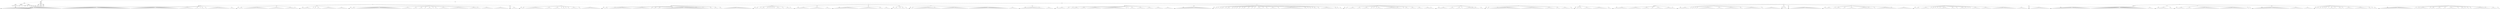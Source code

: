 digraph Tree {
	"t0" [label = "TEI"];
	"t1" [label = "teiHeader"];
	"t2" [label = "fileDesc"];
	"t3" [label = "titleStmt"];
	"t4" [label = "title"];
	"t5" [label = "title"];
	"t6" [label = "author"];
	"t7" [label = "surname"];
	"t8" [label = "date"];
	"t9" [label = "publicationStmt"];
	"t10" [label = "authority"];
	"t11" [label = "idno"];
	"t12" [label = "sourceDesc"];
	"t13" [label = "genre"];
	"t14" [label = "inspiration"];
	"t15" [label = "structure"];
	"t16" [label = "type"];
	"t17" [label = "periode"];
	"t18" [label = "taille"];
	"t19" [label = "permalien"];
	"t20" [label = "profileDesc"];
	"t21" [label = "creation"];
	"t22" [label = "date"];
	"t23" [label = "date"];
	"t24" [label = "langUsage"];
	"t25" [label = "language"];
	"t26" [label = "textClass"];
	"t27" [label = "keywords"];
	"t28" [label = "term"];
	"t29" [label = "text"];
	"t30" [label = "body"];
	"t31" [label = "div1"];
	"t32" [label = "head"];
	"t33" [label = "div2"];
	"t34" [label = "head"];
	"t35" [label = "listPerson"];
	"t36" [label = "sp"];
	"t37" [label = "l"];
	"t38" [label = "l"];
	"t39" [label = "l"];
	"t40" [label = "l"];
	"t41" [label = "l"];
	"t42" [label = "l"];
	"t43" [label = "l"];
	"t44" [label = "l"];
	"t45" [label = "l"];
	"t46" [label = "l"];
	"t47" [label = "l"];
	"t48" [label = "l"];
	"t49" [label = "l"];
	"t50" [label = "l"];
	"t51" [label = "l"];
	"t52" [label = "l"];
	"t53" [label = "l"];
	"t54" [label = "l"];
	"t55" [label = "l"];
	"t56" [label = "l"];
	"t57" [label = "l"];
	"t58" [label = "l"];
	"t59" [label = "l"];
	"t60" [label = "l"];
	"t61" [label = "l"];
	"t62" [label = "l"];
	"t63" [label = "l"];
	"t64" [label = "l"];
	"t65" [label = "l"];
	"t66" [label = "l"];
	"t67" [label = "l"];
	"t68" [label = "l"];
	"t69" [label = "l"];
	"t70" [label = "l"];
	"t71" [label = "l"];
	"t72" [label = "l"];
	"t73" [label = "l"];
	"t74" [label = "l"];
	"t75" [label = "l"];
	"t76" [label = "l"];
	"t77" [label = "l"];
	"t78" [label = "l"];
	"t79" [label = "l"];
	"t80" [label = "sp"];
	"t81" [label = "l"];
	"t82" [label = "l"];
	"t83" [label = "l"];
	"t84" [label = "l"];
	"t85" [label = "l"];
	"t86" [label = "l"];
	"t87" [label = "l"];
	"t88" [label = "l"];
	"t89" [label = "l"];
	"t90" [label = "l"];
	"t91" [label = "l"];
	"t92" [label = "l"];
	"t93" [label = "l"];
	"t94" [label = "l"];
	"t95" [label = "l"];
	"t96" [label = "l"];
	"t97" [label = "l"];
	"t98" [label = "l"];
	"t99" [label = "l"];
	"t100" [label = "l"];
	"t101" [label = "l"];
	"t102" [label = "l"];
	"t103" [label = "l"];
	"t104" [label = "l"];
	"t105" [label = "l"];
	"t106" [label = "l"];
	"t107" [label = "l"];
	"t108" [label = "l"];
	"t109" [label = "l"];
	"t110" [label = "l"];
	"t111" [label = "l"];
	"t112" [label = "l"];
	"t113" [label = "l"];
	"t114" [label = "l"];
	"t115" [label = "l"];
	"t116" [label = "l"];
	"t117" [label = "l"];
	"t118" [label = "l"];
	"t119" [label = "l"];
	"t120" [label = "l"];
	"t121" [label = "l"];
	"t122" [label = "l"];
	"t123" [label = "l"];
	"t124" [label = "l"];
	"t125" [label = "l"];
	"t126" [label = "l"];
	"t127" [label = "l"];
	"t128" [label = "l"];
	"t129" [label = "l"];
	"t130" [label = "l"];
	"t131" [label = "sp"];
	"t132" [label = "l"];
	"t133" [label = "l"];
	"t134" [label = "l"];
	"t135" [label = "l"];
	"t136" [label = "l"];
	"t137" [label = "l"];
	"t138" [label = "l"];
	"t139" [label = "l"];
	"t140" [label = "l"];
	"t141" [label = "l"];
	"t142" [label = "l"];
	"t143" [label = "l"];
	"t144" [label = "l"];
	"t145" [label = "l"];
	"t146" [label = "l"];
	"t147" [label = "l"];
	"t148" [label = "l"];
	"t149" [label = "l"];
	"t150" [label = "l"];
	"t151" [label = "l"];
	"t152" [label = "l"];
	"t153" [label = "l"];
	"t154" [label = "l"];
	"t155" [label = "l"];
	"t156" [label = "l"];
	"t157" [label = "l"];
	"t158" [label = "l"];
	"t159" [label = "l"];
	"t160" [label = "l"];
	"t161" [label = "l"];
	"t162" [label = "l"];
	"t163" [label = "l"];
	"t164" [label = "l"];
	"t165" [label = "l"];
	"t166" [label = "l"];
	"t167" [label = "sp"];
	"t168" [label = "l"];
	"t169" [label = "l"];
	"t170" [label = "l"];
	"t171" [label = "l"];
	"t172" [label = "l"];
	"t173" [label = "l"];
	"t174" [label = "l"];
	"t175" [label = "l"];
	"t176" [label = "l"];
	"t177" [label = "l"];
	"t178" [label = "l"];
	"t179" [label = "sp"];
	"t180" [label = "l"];
	"t181" [label = "l"];
	"t182" [label = "l"];
	"t183" [label = "l"];
	"t184" [label = "sp"];
	"t185" [label = "l"];
	"t186" [label = "sp"];
	"t187" [label = "l"];
	"t188" [label = "l"];
	"t189" [label = "l"];
	"t190" [label = "sp"];
	"t191" [label = "l"];
	"t192" [label = "l"];
	"t193" [label = "sp"];
	"t194" [label = "l"];
	"t195" [label = "l"];
	"t196" [label = "l"];
	"t197" [label = "l"];
	"t198" [label = "l"];
	"t199" [label = "l"];
	"t200" [label = "l"];
	"t201" [label = "l"];
	"t202" [label = "l"];
	"t203" [label = "l"];
	"t204" [label = "l"];
	"t205" [label = "l"];
	"t206" [label = "l"];
	"t207" [label = "l"];
	"t208" [label = "l"];
	"t209" [label = "l"];
	"t210" [label = "sp"];
	"t211" [label = "l"];
	"t212" [label = "l"];
	"t213" [label = "l"];
	"t214" [label = "l"];
	"t215" [label = "div2"];
	"t216" [label = "head"];
	"t217" [label = "listPerson"];
	"t218" [label = "sp"];
	"t219" [label = "l"];
	"t220" [label = "l"];
	"t221" [label = "l"];
	"t222" [label = "l"];
	"t223" [label = "sp"];
	"t224" [label = "l"];
	"t225" [label = "l"];
	"t226" [label = "l"];
	"t227" [label = "l"];
	"t228" [label = "l"];
	"t229" [label = "l"];
	"t230" [label = "l"];
	"t231" [label = "l"];
	"t232" [label = "l"];
	"t233" [label = "l"];
	"t234" [label = "l"];
	"t235" [label = "l"];
	"t236" [label = "l"];
	"t237" [label = "l"];
	"t238" [label = "l"];
	"t239" [label = "l"];
	"t240" [label = "l"];
	"t241" [label = "l"];
	"t242" [label = "sp"];
	"t243" [label = "l"];
	"t244" [label = "l"];
	"t245" [label = "l"];
	"t246" [label = "l"];
	"t247" [label = "l"];
	"t248" [label = "l"];
	"t249" [label = "l"];
	"t250" [label = "l"];
	"t251" [label = "l"];
	"t252" [label = "l"];
	"t253" [label = "l"];
	"t254" [label = "l"];
	"t255" [label = "sp"];
	"t256" [label = "l"];
	"t257" [label = "l"];
	"t258" [label = "l"];
	"t259" [label = "l"];
	"t260" [label = "l"];
	"t261" [label = "l"];
	"t262" [label = "l"];
	"t263" [label = "l"];
	"t264" [label = "l"];
	"t265" [label = "sp"];
	"t266" [label = "l"];
	"t267" [label = "div2"];
	"t268" [label = "head"];
	"t269" [label = "listPerson"];
	"t270" [label = "sp"];
	"t271" [label = "l"];
	"t272" [label = "l"];
	"t273" [label = "l"];
	"t274" [label = "l"];
	"t275" [label = "l"];
	"t276" [label = "l"];
	"t277" [label = "l"];
	"t278" [label = "l"];
	"t279" [label = "sp"];
	"t280" [label = "l"];
	"t281" [label = "sp"];
	"t282" [label = "l"];
	"t283" [label = "l"];
	"t284" [label = "sp"];
	"t285" [label = "l"];
	"t286" [label = "l"];
	"t287" [label = "l"];
	"t288" [label = "l"];
	"t289" [label = "sp"];
	"t290" [label = "l"];
	"t291" [label = "l"];
	"t292" [label = "l"];
	"t293" [label = "l"];
	"t294" [label = "l"];
	"t295" [label = "l"];
	"t296" [label = "l"];
	"t297" [label = "l"];
	"t298" [label = "l"];
	"t299" [label = "l"];
	"t300" [label = "l"];
	"t301" [label = "sp"];
	"t302" [label = "l"];
	"t303" [label = "l"];
	"t304" [label = "l"];
	"t305" [label = "l"];
	"t306" [label = "l"];
	"t307" [label = "l"];
	"t308" [label = "l"];
	"t309" [label = "l"];
	"t310" [label = "div2"];
	"t311" [label = "head"];
	"t312" [label = "listPerson"];
	"t313" [label = "sp"];
	"t314" [label = "l"];
	"t315" [label = "l"];
	"t316" [label = "l"];
	"t317" [label = "l"];
	"t318" [label = "sp"];
	"t319" [label = "l"];
	"t320" [label = "l"];
	"t321" [label = "l"];
	"t322" [label = "l"];
	"t323" [label = "l"];
	"t324" [label = "l"];
	"t325" [label = "l"];
	"t326" [label = "l"];
	"t327" [label = "l"];
	"t328" [label = "l"];
	"t329" [label = "l"];
	"t330" [label = "l"];
	"t331" [label = "l"];
	"t332" [label = "l"];
	"t333" [label = "l"];
	"t334" [label = "l"];
	"t335" [label = "l"];
	"t336" [label = "l"];
	"t337" [label = "l"];
	"t338" [label = "l"];
	"t339" [label = "l"];
	"t340" [label = "l"];
	"t341" [label = "l"];
	"t342" [label = "l"];
	"t343" [label = "l"];
	"t344" [label = "l"];
	"t345" [label = "l"];
	"t346" [label = "l"];
	"t347" [label = "l"];
	"t348" [label = "l"];
	"t349" [label = "l"];
	"t350" [label = "l"];
	"t351" [label = "l"];
	"t352" [label = "sp"];
	"t353" [label = "l"];
	"t354" [label = "l"];
	"t355" [label = "l"];
	"t356" [label = "l"];
	"t357" [label = "l"];
	"t358" [label = "l"];
	"t359" [label = "l"];
	"t360" [label = "l"];
	"t361" [label = "sp"];
	"t362" [label = "l"];
	"t363" [label = "l"];
	"t364" [label = "l"];
	"t365" [label = "l"];
	"t366" [label = "sp"];
	"t367" [label = "l"];
	"t368" [label = "l"];
	"t369" [label = "l"];
	"t370" [label = "l"];
	"t371" [label = "sp"];
	"t372" [label = "l"];
	"t373" [label = "l"];
	"t374" [label = "sp"];
	"t375" [label = "l"];
	"t376" [label = "l"];
	"t377" [label = "l"];
	"t378" [label = "l"];
	"t379" [label = "l"];
	"t380" [label = "sp"];
	"t381" [label = "l"];
	"t382" [label = "sp"];
	"t383" [label = "l"];
	"t384" [label = "l"];
	"t385" [label = "l"];
	"t386" [label = "sp"];
	"t387" [label = "l"];
	"t388" [label = "l"];
	"t389" [label = "l"];
	"t390" [label = "l"];
	"t391" [label = "l"];
	"t392" [label = "l"];
	"t393" [label = "l"];
	"t394" [label = "l"];
	"t395" [label = "sp"];
	"t396" [label = "l"];
	"t397" [label = "l"];
	"t398" [label = "l"];
	"t399" [label = "l"];
	"t400" [label = "l"];
	"t401" [label = "l"];
	"t402" [label = "l"];
	"t403" [label = "l"];
	"t404" [label = "l"];
	"t405" [label = "l"];
	"t406" [label = "l"];
	"t407" [label = "l"];
	"t408" [label = "l"];
	"t409" [label = "l"];
	"t410" [label = "sp"];
	"t411" [label = "l"];
	"t412" [label = "l"];
	"t413" [label = "l"];
	"t414" [label = "l"];
	"t415" [label = "l"];
	"t416" [label = "l"];
	"t417" [label = "l"];
	"t418" [label = "l"];
	"t419" [label = "sp"];
	"t420" [label = "l"];
	"t421" [label = "sp"];
	"t422" [label = "l"];
	"t423" [label = "l"];
	"t424" [label = "l"];
	"t425" [label = "l"];
	"t426" [label = "l"];
	"t427" [label = "l"];
	"t428" [label = "l"];
	"t429" [label = "l"];
	"t430" [label = "l"];
	"t431" [label = "sp"];
	"t432" [label = "l"];
	"t433" [label = "l"];
	"t434" [label = "l"];
	"t435" [label = "l"];
	"t436" [label = "l"];
	"t437" [label = "l"];
	"t438" [label = "l"];
	"t439" [label = "l"];
	"t440" [label = "l"];
	"t441" [label = "l"];
	"t442" [label = "l"];
	"t443" [label = "div2"];
	"t444" [label = "head"];
	"t445" [label = "listPerson"];
	"t446" [label = "sp"];
	"t447" [label = "l"];
	"t448" [label = "l"];
	"t449" [label = "l"];
	"t450" [label = "l"];
	"t451" [label = "l"];
	"t452" [label = "div2"];
	"t453" [label = "head"];
	"t454" [label = "listPerson"];
	"t455" [label = "sp"];
	"t456" [label = "l"];
	"t457" [label = "l"];
	"t458" [label = "l"];
	"t459" [label = "sp"];
	"t460" [label = "l"];
	"t461" [label = "l"];
	"t462" [label = "l"];
	"t463" [label = "l"];
	"t464" [label = "l"];
	"t465" [label = "l"];
	"t466" [label = "l"];
	"t467" [label = "l"];
	"t468" [label = "l"];
	"t469" [label = "l"];
	"t470" [label = "l"];
	"t471" [label = "l"];
	"t472" [label = "l"];
	"t473" [label = "l"];
	"t474" [label = "sp"];
	"t475" [label = "l"];
	"t476" [label = "l"];
	"t477" [label = "l"];
	"t478" [label = "l"];
	"t479" [label = "l"];
	"t480" [label = "l"];
	"t481" [label = "sp"];
	"t482" [label = "l"];
	"t483" [label = "l"];
	"t484" [label = "l"];
	"t485" [label = "l"];
	"t486" [label = "l"];
	"t487" [label = "l"];
	"t488" [label = "sp"];
	"t489" [label = "l"];
	"t490" [label = "sp"];
	"t491" [label = "l"];
	"t492" [label = "l"];
	"t493" [label = "l"];
	"t494" [label = "sp"];
	"t495" [label = "l"];
	"t496" [label = "sp"];
	"t497" [label = "l"];
	"t498" [label = "l"];
	"t499" [label = "sp"];
	"t500" [label = "l"];
	"t501" [label = "l"];
	"t502" [label = "l"];
	"t503" [label = "l"];
	"t504" [label = "l"];
	"t505" [label = "l"];
	"t506" [label = "sp"];
	"t507" [label = "l"];
	"t508" [label = "l"];
	"t509" [label = "sp"];
	"t510" [label = "l"];
	"t511" [label = "l"];
	"t512" [label = "l"];
	"t513" [label = "l"];
	"t514" [label = "l"];
	"t515" [label = "l"];
	"t516" [label = "l"];
	"t517" [label = "l"];
	"t518" [label = "l"];
	"t519" [label = "l"];
	"t520" [label = "l"];
	"t521" [label = "l"];
	"t522" [label = "l"];
	"t523" [label = "l"];
	"t524" [label = "div1"];
	"t525" [label = "head"];
	"t526" [label = "div2"];
	"t527" [label = "head"];
	"t528" [label = "listPerson"];
	"t529" [label = "sp"];
	"t530" [label = "l"];
	"t531" [label = "l"];
	"t532" [label = "l"];
	"t533" [label = "l"];
	"t534" [label = "sp"];
	"t535" [label = "l"];
	"t536" [label = "sp"];
	"t537" [label = "l"];
	"t538" [label = "l"];
	"t539" [label = "l"];
	"t540" [label = "l"];
	"t541" [label = "l"];
	"t542" [label = "l"];
	"t543" [label = "l"];
	"t544" [label = "l"];
	"t545" [label = "l"];
	"t546" [label = "l"];
	"t547" [label = "l"];
	"t548" [label = "l"];
	"t549" [label = "l"];
	"t550" [label = "l"];
	"t551" [label = "l"];
	"t552" [label = "l"];
	"t553" [label = "sp"];
	"t554" [label = "l"];
	"t555" [label = "l"];
	"t556" [label = "l"];
	"t557" [label = "l"];
	"t558" [label = "l"];
	"t559" [label = "l"];
	"t560" [label = "l"];
	"t561" [label = "l"];
	"t562" [label = "l"];
	"t563" [label = "l"];
	"t564" [label = "l"];
	"t565" [label = "l"];
	"t566" [label = "l"];
	"t567" [label = "sp"];
	"t568" [label = "l"];
	"t569" [label = "l"];
	"t570" [label = "sp"];
	"t571" [label = "l"];
	"t572" [label = "l"];
	"t573" [label = "l"];
	"t574" [label = "sp"];
	"t575" [label = "l"];
	"t576" [label = "l"];
	"t577" [label = "l"];
	"t578" [label = "sp"];
	"t579" [label = "l"];
	"t580" [label = "sp"];
	"t581" [label = "l"];
	"t582" [label = "l"];
	"t583" [label = "l"];
	"t584" [label = "l"];
	"t585" [label = "l"];
	"t586" [label = "l"];
	"t587" [label = "l"];
	"t588" [label = "l"];
	"t589" [label = "l"];
	"t590" [label = "l"];
	"t591" [label = "l"];
	"t592" [label = "l"];
	"t593" [label = "l"];
	"t594" [label = "l"];
	"t595" [label = "l"];
	"t596" [label = "l"];
	"t597" [label = "l"];
	"t598" [label = "l"];
	"t599" [label = "l"];
	"t600" [label = "l"];
	"t601" [label = "l"];
	"t602" [label = "l"];
	"t603" [label = "l"];
	"t604" [label = "l"];
	"t605" [label = "l"];
	"t606" [label = "l"];
	"t607" [label = "l"];
	"t608" [label = "l"];
	"t609" [label = "l"];
	"t610" [label = "l"];
	"t611" [label = "l"];
	"t612" [label = "l"];
	"t613" [label = "sp"];
	"t614" [label = "l"];
	"t615" [label = "sp"];
	"t616" [label = "l"];
	"t617" [label = "sp"];
	"t618" [label = "l"];
	"t619" [label = "l"];
	"t620" [label = "l"];
	"t621" [label = "sp"];
	"t622" [label = "l"];
	"t623" [label = "l"];
	"t624" [label = "l"];
	"t625" [label = "l"];
	"t626" [label = "sp"];
	"t627" [label = "l"];
	"t628" [label = "l"];
	"t629" [label = "l"];
	"t630" [label = "sp"];
	"t631" [label = "l"];
	"t632" [label = "l"];
	"t633" [label = "l"];
	"t634" [label = "l"];
	"t635" [label = "l"];
	"t636" [label = "l"];
	"t637" [label = "l"];
	"t638" [label = "l"];
	"t639" [label = "l"];
	"t640" [label = "l"];
	"t641" [label = "l"];
	"t642" [label = "l"];
	"t643" [label = "l"];
	"t644" [label = "l"];
	"t645" [label = "l"];
	"t646" [label = "l"];
	"t647" [label = "l"];
	"t648" [label = "l"];
	"t649" [label = "l"];
	"t650" [label = "l"];
	"t651" [label = "l"];
	"t652" [label = "div2"];
	"t653" [label = "head"];
	"t654" [label = "listPerson"];
	"t655" [label = "sp"];
	"t656" [label = "l"];
	"t657" [label = "l"];
	"t658" [label = "l"];
	"t659" [label = "sp"];
	"t660" [label = "l"];
	"t661" [label = "sp"];
	"t662" [label = "l"];
	"t663" [label = "l"];
	"t664" [label = "l"];
	"t665" [label = "l"];
	"t666" [label = "sp"];
	"t667" [label = "l"];
	"t668" [label = "l"];
	"t669" [label = "sp"];
	"t670" [label = "l"];
	"t671" [label = "sp"];
	"t672" [label = "l"];
	"t673" [label = "sp"];
	"t674" [label = "l"];
	"t675" [label = "sp"];
	"t676" [label = "l"];
	"t677" [label = "sp"];
	"t678" [label = "l"];
	"t679" [label = "sp"];
	"t680" [label = "l"];
	"t681" [label = "l"];
	"t682" [label = "l"];
	"t683" [label = "l"];
	"t684" [label = "l"];
	"t685" [label = "sp"];
	"t686" [label = "l"];
	"t687" [label = "l"];
	"t688" [label = "sp"];
	"t689" [label = "l"];
	"t690" [label = "l"];
	"t691" [label = "l"];
	"t692" [label = "l"];
	"t693" [label = "l"];
	"t694" [label = "sp"];
	"t695" [label = "l"];
	"t696" [label = "div2"];
	"t697" [label = "head"];
	"t698" [label = "listPerson"];
	"t699" [label = "sp"];
	"t700" [label = "l"];
	"t701" [label = "l"];
	"t702" [label = "l"];
	"t703" [label = "l"];
	"t704" [label = "l"];
	"t705" [label = "l"];
	"t706" [label = "l"];
	"t707" [label = "l"];
	"t708" [label = "l"];
	"t709" [label = "l"];
	"t710" [label = "sp"];
	"t711" [label = "l"];
	"t712" [label = "l"];
	"t713" [label = "l"];
	"t714" [label = "l"];
	"t715" [label = "l"];
	"t716" [label = "l"];
	"t717" [label = "l"];
	"t718" [label = "l"];
	"t719" [label = "l"];
	"t720" [label = "l"];
	"t721" [label = "l"];
	"t722" [label = "sp"];
	"t723" [label = "l"];
	"t724" [label = "l"];
	"t725" [label = "l"];
	"t726" [label = "l"];
	"t727" [label = "l"];
	"t728" [label = "div2"];
	"t729" [label = "head"];
	"t730" [label = "listPerson"];
	"t731" [label = "sp"];
	"t732" [label = "l"];
	"t733" [label = "l"];
	"t734" [label = "l"];
	"t735" [label = "l"];
	"t736" [label = "l"];
	"t737" [label = "l"];
	"t738" [label = "l"];
	"t739" [label = "l"];
	"t740" [label = "l"];
	"t741" [label = "l"];
	"t742" [label = "l"];
	"t743" [label = "l"];
	"t744" [label = "l"];
	"t745" [label = "l"];
	"t746" [label = "l"];
	"t747" [label = "l"];
	"t748" [label = "l"];
	"t749" [label = "l"];
	"t750" [label = "sp"];
	"t751" [label = "l"];
	"t752" [label = "l"];
	"t753" [label = "l"];
	"t754" [label = "l"];
	"t755" [label = "l"];
	"t756" [label = "l"];
	"t757" [label = "l"];
	"t758" [label = "l"];
	"t759" [label = "l"];
	"t760" [label = "l"];
	"t761" [label = "l"];
	"t762" [label = "l"];
	"t763" [label = "l"];
	"t764" [label = "l"];
	"t765" [label = "sp"];
	"t766" [label = "l"];
	"t767" [label = "l"];
	"t768" [label = "l"];
	"t769" [label = "l"];
	"t770" [label = "sp"];
	"t771" [label = "l"];
	"t772" [label = "l"];
	"t773" [label = "l"];
	"t774" [label = "l"];
	"t775" [label = "l"];
	"t776" [label = "div2"];
	"t777" [label = "head"];
	"t778" [label = "listPerson"];
	"t779" [label = "sp"];
	"t780" [label = "l"];
	"t781" [label = "l"];
	"t782" [label = "l"];
	"t783" [label = "l"];
	"t784" [label = "sp"];
	"t785" [label = "l"];
	"t786" [label = "sp"];
	"t787" [label = "l"];
	"t788" [label = "sp"];
	"t789" [label = "l"];
	"t790" [label = "l"];
	"t791" [label = "l"];
	"t792" [label = "sp"];
	"t793" [label = "l"];
	"t794" [label = "l"];
	"t795" [label = "div2"];
	"t796" [label = "head"];
	"t797" [label = "listPerson"];
	"t798" [label = "sp"];
	"t799" [label = "l"];
	"t800" [label = "l"];
	"t801" [label = "sp"];
	"t802" [label = "l"];
	"t803" [label = "l"];
	"t804" [label = "l"];
	"t805" [label = "l"];
	"t806" [label = "l"];
	"t807" [label = "l"];
	"t808" [label = "l"];
	"t809" [label = "l"];
	"t810" [label = "l"];
	"t811" [label = "l"];
	"t812" [label = "l"];
	"t813" [label = "l"];
	"t814" [label = "l"];
	"t815" [label = "l"];
	"t816" [label = "l"];
	"t817" [label = "l"];
	"t818" [label = "l"];
	"t819" [label = "l"];
	"t820" [label = "l"];
	"t821" [label = "sp"];
	"t822" [label = "l"];
	"t823" [label = "sp"];
	"t824" [label = "l"];
	"t825" [label = "l"];
	"t826" [label = "l"];
	"t827" [label = "l"];
	"t828" [label = "l"];
	"t829" [label = "l"];
	"t830" [label = "l"];
	"t831" [label = "l"];
	"t832" [label = "l"];
	"t833" [label = "l"];
	"t834" [label = "l"];
	"t835" [label = "l"];
	"t836" [label = "l"];
	"t837" [label = "l"];
	"t838" [label = "l"];
	"t839" [label = "l"];
	"t840" [label = "l"];
	"t841" [label = "l"];
	"t842" [label = "l"];
	"t843" [label = "l"];
	"t844" [label = "sp"];
	"t845" [label = "l"];
	"t846" [label = "l"];
	"t847" [label = "l"];
	"t848" [label = "l"];
	"t849" [label = "l"];
	"t850" [label = "l"];
	"t851" [label = "l"];
	"t852" [label = "l"];
	"t853" [label = "l"];
	"t854" [label = "l"];
	"t855" [label = "l"];
	"t856" [label = "l"];
	"t857" [label = "l"];
	"t858" [label = "l"];
	"t859" [label = "l"];
	"t860" [label = "l"];
	"t861" [label = "l"];
	"t862" [label = "l"];
	"t863" [label = "l"];
	"t864" [label = "l"];
	"t865" [label = "l"];
	"t866" [label = "l"];
	"t867" [label = "l"];
	"t868" [label = "l"];
	"t869" [label = "l"];
	"t870" [label = "l"];
	"t871" [label = "l"];
	"t872" [label = "l"];
	"t873" [label = "l"];
	"t874" [label = "sp"];
	"t875" [label = "l"];
	"t876" [label = "l"];
	"t877" [label = "l"];
	"t878" [label = "l"];
	"t879" [label = "l"];
	"t880" [label = "l"];
	"t881" [label = "l"];
	"t882" [label = "div2"];
	"t883" [label = "head"];
	"t884" [label = "listPerson"];
	"t885" [label = "sp"];
	"t886" [label = "l"];
	"t887" [label = "l"];
	"t888" [label = "l"];
	"t889" [label = "l"];
	"t890" [label = "l"];
	"t891" [label = "l"];
	"t892" [label = "l"];
	"t893" [label = "l"];
	"t894" [label = "l"];
	"t895" [label = "l"];
	"t896" [label = "l"];
	"t897" [label = "l"];
	"t898" [label = "l"];
	"t899" [label = "l"];
	"t900" [label = "l"];
	"t901" [label = "l"];
	"t902" [label = "l"];
	"t903" [label = "sp"];
	"t904" [label = "l"];
	"t905" [label = "sp"];
	"t906" [label = "l"];
	"t907" [label = "l"];
	"t908" [label = "l"];
	"t909" [label = "l"];
	"t910" [label = "l"];
	"t911" [label = "l"];
	"t912" [label = "div1"];
	"t913" [label = "head"];
	"t914" [label = "div2"];
	"t915" [label = "head"];
	"t916" [label = "listPerson"];
	"t917" [label = "sp"];
	"t918" [label = "l"];
	"t919" [label = "l"];
	"t920" [label = "l"];
	"t921" [label = "l"];
	"t922" [label = "l"];
	"t923" [label = "l"];
	"t924" [label = "l"];
	"t925" [label = "sp"];
	"t926" [label = "l"];
	"t927" [label = "l"];
	"t928" [label = "l"];
	"t929" [label = "sp"];
	"t930" [label = "l"];
	"t931" [label = "sp"];
	"t932" [label = "l"];
	"t933" [label = "l"];
	"t934" [label = "l"];
	"t935" [label = "l"];
	"t936" [label = "l"];
	"t937" [label = "l"];
	"t938" [label = "sp"];
	"t939" [label = "l"];
	"t940" [label = "l"];
	"t941" [label = "l"];
	"t942" [label = "l"];
	"t943" [label = "l"];
	"t944" [label = "sp"];
	"t945" [label = "l"];
	"t946" [label = "l"];
	"t947" [label = "l"];
	"t948" [label = "l"];
	"t949" [label = "l"];
	"t950" [label = "l"];
	"t951" [label = "l"];
	"t952" [label = "l"];
	"t953" [label = "l"];
	"t954" [label = "l"];
	"t955" [label = "l"];
	"t956" [label = "sp"];
	"t957" [label = "l"];
	"t958" [label = "l"];
	"t959" [label = "l"];
	"t960" [label = "l"];
	"t961" [label = "l"];
	"t962" [label = "l"];
	"t963" [label = "l"];
	"t964" [label = "l"];
	"t965" [label = "l"];
	"t966" [label = "l"];
	"t967" [label = "l"];
	"t968" [label = "l"];
	"t969" [label = "l"];
	"t970" [label = "l"];
	"t971" [label = "l"];
	"t972" [label = "l"];
	"t973" [label = "l"];
	"t974" [label = "sp"];
	"t975" [label = "l"];
	"t976" [label = "l"];
	"t977" [label = "sp"];
	"t978" [label = "l"];
	"t979" [label = "sp"];
	"t980" [label = "l"];
	"t981" [label = "l"];
	"t982" [label = "l"];
	"t983" [label = "l"];
	"t984" [label = "l"];
	"t985" [label = "sp"];
	"t986" [label = "l"];
	"t987" [label = "l"];
	"t988" [label = "l"];
	"t989" [label = "l"];
	"t990" [label = "l"];
	"t991" [label = "l"];
	"t992" [label = "l"];
	"t993" [label = "sp"];
	"t994" [label = "l"];
	"t995" [label = "l"];
	"t996" [label = "l"];
	"t997" [label = "l"];
	"t998" [label = "l"];
	"t999" [label = "l"];
	"t1000" [label = "sp"];
	"t1001" [label = "l"];
	"t1002" [label = "l"];
	"t1003" [label = "l"];
	"t1004" [label = "l"];
	"t1005" [label = "l"];
	"t1006" [label = "l"];
	"t1007" [label = "l"];
	"t1008" [label = "sp"];
	"t1009" [label = "l"];
	"t1010" [label = "l"];
	"t1011" [label = "l"];
	"t1012" [label = "l"];
	"t1013" [label = "l"];
	"t1014" [label = "l"];
	"t1015" [label = "l"];
	"t1016" [label = "div2"];
	"t1017" [label = "head"];
	"t1018" [label = "listPerson"];
	"t1019" [label = "sp"];
	"t1020" [label = "l"];
	"t1021" [label = "l"];
	"t1022" [label = "l"];
	"t1023" [label = "l"];
	"t1024" [label = "l"];
	"t1025" [label = "l"];
	"t1026" [label = "l"];
	"t1027" [label = "l"];
	"t1028" [label = "l"];
	"t1029" [label = "l"];
	"t1030" [label = "l"];
	"t1031" [label = "l"];
	"t1032" [label = "l"];
	"t1033" [label = "l"];
	"t1034" [label = "l"];
	"t1035" [label = "l"];
	"t1036" [label = "l"];
	"t1037" [label = "l"];
	"t1038" [label = "l"];
	"t1039" [label = "l"];
	"t1040" [label = "l"];
	"t1041" [label = "l"];
	"t1042" [label = "l"];
	"t1043" [label = "l"];
	"t1044" [label = "l"];
	"t1045" [label = "l"];
	"t1046" [label = "div2"];
	"t1047" [label = "head"];
	"t1048" [label = "listPerson"];
	"t1049" [label = "sp"];
	"t1050" [label = "l"];
	"t1051" [label = "l"];
	"t1052" [label = "sp"];
	"t1053" [label = "l"];
	"t1054" [label = "sp"];
	"t1055" [label = "l"];
	"t1056" [label = "sp"];
	"t1057" [label = "l"];
	"t1058" [label = "l"];
	"t1059" [label = "l"];
	"t1060" [label = "sp"];
	"t1061" [label = "l"];
	"t1062" [label = "sp"];
	"t1063" [label = "l"];
	"t1064" [label = "l"];
	"t1065" [label = "l"];
	"t1066" [label = "l"];
	"t1067" [label = "sp"];
	"t1068" [label = "l"];
	"t1069" [label = "l"];
	"t1070" [label = "sp"];
	"t1071" [label = "l"];
	"t1072" [label = "sp"];
	"t1073" [label = "l"];
	"t1074" [label = "l"];
	"t1075" [label = "sp"];
	"t1076" [label = "l"];
	"t1077" [label = "l"];
	"t1078" [label = "sp"];
	"t1079" [label = "l"];
	"t1080" [label = "sp"];
	"t1081" [label = "l"];
	"t1082" [label = "l"];
	"t1083" [label = "l"];
	"t1084" [label = "sp"];
	"t1085" [label = "l"];
	"t1086" [label = "l"];
	"t1087" [label = "l"];
	"t1088" [label = "sp"];
	"t1089" [label = "l"];
	"t1090" [label = "l"];
	"t1091" [label = "sp"];
	"t1092" [label = "l"];
	"t1093" [label = "l"];
	"t1094" [label = "sp"];
	"t1095" [label = "l"];
	"t1096" [label = "l"];
	"t1097" [label = "l"];
	"t1098" [label = "l"];
	"t1099" [label = "l"];
	"t1100" [label = "l"];
	"t1101" [label = "sp"];
	"t1102" [label = "l"];
	"t1103" [label = "sp"];
	"t1104" [label = "l"];
	"t1105" [label = "l"];
	"t1106" [label = "l"];
	"t1107" [label = "sp"];
	"t1108" [label = "l"];
	"t1109" [label = "l"];
	"t1110" [label = "l"];
	"t1111" [label = "l"];
	"t1112" [label = "l"];
	"t1113" [label = "l"];
	"t1114" [label = "sp"];
	"t1115" [label = "l"];
	"t1116" [label = "l"];
	"t1117" [label = "sp"];
	"t1118" [label = "l"];
	"t1119" [label = "l"];
	"t1120" [label = "l"];
	"t1121" [label = "l"];
	"t1122" [label = "l"];
	"t1123" [label = "l"];
	"t1124" [label = "l"];
	"t1125" [label = "l"];
	"t1126" [label = "l"];
	"t1127" [label = "l"];
	"t1128" [label = "l"];
	"t1129" [label = "l"];
	"t1130" [label = "l"];
	"t1131" [label = "l"];
	"t1132" [label = "l"];
	"t1133" [label = "l"];
	"t1134" [label = "l"];
	"t1135" [label = "sp"];
	"t1136" [label = "l"];
	"t1137" [label = "l"];
	"t1138" [label = "l"];
	"t1139" [label = "sp"];
	"t1140" [label = "l"];
	"t1141" [label = "sp"];
	"t1142" [label = "l"];
	"t1143" [label = "l"];
	"t1144" [label = "sp"];
	"t1145" [label = "l"];
	"t1146" [label = "sp"];
	"t1147" [label = "l"];
	"t1148" [label = "l"];
	"t1149" [label = "l"];
	"t1150" [label = "sp"];
	"t1151" [label = "l"];
	"t1152" [label = "l"];
	"t1153" [label = "sp"];
	"t1154" [label = "l"];
	"t1155" [label = "l"];
	"t1156" [label = "l"];
	"t1157" [label = "l"];
	"t1158" [label = "l"];
	"t1159" [label = "l"];
	"t1160" [label = "l"];
	"t1161" [label = "l"];
	"t1162" [label = "l"];
	"t1163" [label = "l"];
	"t1164" [label = "sp"];
	"t1165" [label = "l"];
	"t1166" [label = "l"];
	"t1167" [label = "l"];
	"t1168" [label = "sp"];
	"t1169" [label = "l"];
	"t1170" [label = "sp"];
	"t1171" [label = "l"];
	"t1172" [label = "l"];
	"t1173" [label = "div2"];
	"t1174" [label = "head"];
	"t1175" [label = "listPerson"];
	"t1176" [label = "sp"];
	"t1177" [label = "l"];
	"t1178" [label = "l"];
	"t1179" [label = "sp"];
	"t1180" [label = "l"];
	"t1181" [label = "l"];
	"t1182" [label = "l"];
	"t1183" [label = "l"];
	"t1184" [label = "l"];
	"t1185" [label = "l"];
	"t1186" [label = "sp"];
	"t1187" [label = "l"];
	"t1188" [label = "l"];
	"t1189" [label = "l"];
	"t1190" [label = "l"];
	"t1191" [label = "sp"];
	"t1192" [label = "l"];
	"t1193" [label = "l"];
	"t1194" [label = "l"];
	"t1195" [label = "l"];
	"t1196" [label = "l"];
	"t1197" [label = "l"];
	"t1198" [label = "sp"];
	"t1199" [label = "l"];
	"t1200" [label = "l"];
	"t1201" [label = "sp"];
	"t1202" [label = "l"];
	"t1203" [label = "sp"];
	"t1204" [label = "l"];
	"t1205" [label = "sp"];
	"t1206" [label = "l"];
	"t1207" [label = "l"];
	"t1208" [label = "l"];
	"t1209" [label = "l"];
	"t1210" [label = "l"];
	"t1211" [label = "l"];
	"t1212" [label = "sp"];
	"t1213" [label = "l"];
	"t1214" [label = "l"];
	"t1215" [label = "l"];
	"t1216" [label = "l"];
	"t1217" [label = "l"];
	"t1218" [label = "l"];
	"t1219" [label = "l"];
	"t1220" [label = "l"];
	"t1221" [label = "l"];
	"t1222" [label = "l"];
	"t1223" [label = "l"];
	"t1224" [label = "l"];
	"t1225" [label = "l"];
	"t1226" [label = "sp"];
	"t1227" [label = "l"];
	"t1228" [label = "sp"];
	"t1229" [label = "l"];
	"t1230" [label = "sp"];
	"t1231" [label = "l"];
	"t1232" [label = "l"];
	"t1233" [label = "l"];
	"t1234" [label = "l"];
	"t1235" [label = "sp"];
	"t1236" [label = "l"];
	"t1237" [label = "l"];
	"t1238" [label = "l"];
	"t1239" [label = "l"];
	"t1240" [label = "l"];
	"t1241" [label = "sp"];
	"t1242" [label = "l"];
	"t1243" [label = "l"];
	"t1244" [label = "l"];
	"t1245" [label = "l"];
	"t1246" [label = "l"];
	"t1247" [label = "sp"];
	"t1248" [label = "l"];
	"t1249" [label = "l"];
	"t1250" [label = "l"];
	"t1251" [label = "l"];
	"t1252" [label = "l"];
	"t1253" [label = "l"];
	"t1254" [label = "l"];
	"t1255" [label = "sp"];
	"t1256" [label = "l"];
	"t1257" [label = "div2"];
	"t1258" [label = "head"];
	"t1259" [label = "listPerson"];
	"t1260" [label = "sp"];
	"t1261" [label = "l"];
	"t1262" [label = "l"];
	"t1263" [label = "l"];
	"t1264" [label = "l"];
	"t1265" [label = "l"];
	"t1266" [label = "l"];
	"t1267" [label = "l"];
	"t1268" [label = "l"];
	"t1269" [label = "sp"];
	"t1270" [label = "l"];
	"t1271" [label = "l"];
	"t1272" [label = "l"];
	"t1273" [label = "l"];
	"t1274" [label = "l"];
	"t1275" [label = "sp"];
	"t1276" [label = "l"];
	"t1277" [label = "l"];
	"t1278" [label = "l"];
	"t1279" [label = "l"];
	"t1280" [label = "l"];
	"t1281" [label = "sp"];
	"t1282" [label = "l"];
	"t1283" [label = "sp"];
	"t1284" [label = "l"];
	"t1285" [label = "l"];
	"t1286" [label = "l"];
	"t1287" [label = "l"];
	"t1288" [label = "l"];
	"t1289" [label = "l"];
	"t1290" [label = "l"];
	"t1291" [label = "l"];
	"t1292" [label = "l"];
	"t1293" [label = "l"];
	"t1294" [label = "sp"];
	"t1295" [label = "l"];
	"t1296" [label = "sp"];
	"t1297" [label = "l"];
	"t1298" [label = "sp"];
	"t1299" [label = "l"];
	"t1300" [label = "l"];
	"t1301" [label = "l"];
	"t1302" [label = "div2"];
	"t1303" [label = "head"];
	"t1304" [label = "listPerson"];
	"t1305" [label = "sp"];
	"t1306" [label = "l"];
	"t1307" [label = "l"];
	"t1308" [label = "sp"];
	"t1309" [label = "l"];
	"t1310" [label = "sp"];
	"t1311" [label = "l"];
	"t1312" [label = "l"];
	"t1313" [label = "l"];
	"t1314" [label = "l"];
	"t1315" [label = "l"];
	"t1316" [label = "l"];
	"t1317" [label = "l"];
	"t1318" [label = "l"];
	"t1319" [label = "l"];
	"t1320" [label = "l"];
	"t1321" [label = "l"];
	"t1322" [label = "l"];
	"t1323" [label = "l"];
	"t1324" [label = "l"];
	"t1325" [label = "l"];
	"t1326" [label = "l"];
	"t1327" [label = "l"];
	"t1328" [label = "l"];
	"t1329" [label = "l"];
	"t1330" [label = "l"];
	"t1331" [label = "l"];
	"t1332" [label = "l"];
	"t1333" [label = "sp"];
	"t1334" [label = "l"];
	"t1335" [label = "l"];
	"t1336" [label = "l"];
	"t1337" [label = "l"];
	"t1338" [label = "l"];
	"t1339" [label = "l"];
	"t1340" [label = "l"];
	"t1341" [label = "l"];
	"t1342" [label = "l"];
	"t1343" [label = "l"];
	"t1344" [label = "l"];
	"t1345" [label = "l"];
	"t1346" [label = "l"];
	"t1347" [label = "l"];
	"t1348" [label = "l"];
	"t1349" [label = "l"];
	"t1350" [label = "l"];
	"t1351" [label = "sp"];
	"t1352" [label = "l"];
	"t1353" [label = "l"];
	"t1354" [label = "l"];
	"t1355" [label = "l"];
	"t1356" [label = "l"];
	"t1357" [label = "l"];
	"t1358" [label = "l"];
	"t1359" [label = "l"];
	"t1360" [label = "sp"];
	"t1361" [label = "l"];
	"t1362" [label = "l"];
	"t1363" [label = "l"];
	"t1364" [label = "l"];
	"t1365" [label = "sp"];
	"t1366" [label = "l"];
	"t1367" [label = "l"];
	"t1368" [label = "l"];
	"t1369" [label = "l"];
	"t1370" [label = "l"];
	"t1371" [label = "l"];
	"t1372" [label = "l"];
	"t1373" [label = "sp"];
	"t1374" [label = "l"];
	"t1375" [label = "l"];
	"t1376" [label = "div2"];
	"t1377" [label = "head"];
	"t1378" [label = "listPerson"];
	"t1379" [label = "sp"];
	"t1380" [label = "l"];
	"t1381" [label = "l"];
	"t1382" [label = "sp"];
	"t1383" [label = "l"];
	"t1384" [label = "sp"];
	"t1385" [label = "l"];
	"t1386" [label = "l"];
	"t1387" [label = "sp"];
	"t1388" [label = "l"];
	"t1389" [label = "l"];
	"t1390" [label = "l"];
	"t1391" [label = "l"];
	"t1392" [label = "l"];
	"t1393" [label = "l"];
	"t1394" [label = "l"];
	"t1395" [label = "sp"];
	"t1396" [label = "l"];
	"t1397" [label = "l"];
	"t1398" [label = "l"];
	"t1399" [label = "l"];
	"t1400" [label = "l"];
	"t1401" [label = "l"];
	"t1402" [label = "l"];
	"t1403" [label = "l"];
	"t1404" [label = "l"];
	"t1405" [label = "l"];
	"t1406" [label = "l"];
	"t1407" [label = "sp"];
	"t1408" [label = "l"];
	"t1409" [label = "l"];
	"t1410" [label = "l"];
	"t1411" [label = "div1"];
	"t1412" [label = "head"];
	"t1413" [label = "div2"];
	"t1414" [label = "head"];
	"t1415" [label = "listPerson"];
	"t1416" [label = "sp"];
	"t1417" [label = "l"];
	"t1418" [label = "l"];
	"t1419" [label = "l"];
	"t1420" [label = "l"];
	"t1421" [label = "l"];
	"t1422" [label = "l"];
	"t1423" [label = "l"];
	"t1424" [label = "l"];
	"t1425" [label = "l"];
	"t1426" [label = "l"];
	"t1427" [label = "sp"];
	"t1428" [label = "l"];
	"t1429" [label = "l"];
	"t1430" [label = "l"];
	"t1431" [label = "l"];
	"t1432" [label = "l"];
	"t1433" [label = "l"];
	"t1434" [label = "l"];
	"t1435" [label = "l"];
	"t1436" [label = "l"];
	"t1437" [label = "l"];
	"t1438" [label = "sp"];
	"t1439" [label = "l"];
	"t1440" [label = "l"];
	"t1441" [label = "l"];
	"t1442" [label = "l"];
	"t1443" [label = "l"];
	"t1444" [label = "l"];
	"t1445" [label = "sp"];
	"t1446" [label = "l"];
	"t1447" [label = "l"];
	"t1448" [label = "l"];
	"t1449" [label = "sp"];
	"t1450" [label = "l"];
	"t1451" [label = "l"];
	"t1452" [label = "l"];
	"t1453" [label = "l"];
	"t1454" [label = "l"];
	"t1455" [label = "l"];
	"t1456" [label = "l"];
	"t1457" [label = "sp"];
	"t1458" [label = "l"];
	"t1459" [label = "l"];
	"t1460" [label = "l"];
	"t1461" [label = "l"];
	"t1462" [label = "l"];
	"t1463" [label = "l"];
	"t1464" [label = "l"];
	"t1465" [label = "l"];
	"t1466" [label = "sp"];
	"t1467" [label = "l"];
	"t1468" [label = "div2"];
	"t1469" [label = "head"];
	"t1470" [label = "listPerson"];
	"t1471" [label = "sp"];
	"t1472" [label = "l"];
	"t1473" [label = "l"];
	"t1474" [label = "l"];
	"t1475" [label = "l"];
	"t1476" [label = "l"];
	"t1477" [label = "l"];
	"t1478" [label = "l"];
	"t1479" [label = "l"];
	"t1480" [label = "sp"];
	"t1481" [label = "l"];
	"t1482" [label = "sp"];
	"t1483" [label = "l"];
	"t1484" [label = "l"];
	"t1485" [label = "sp"];
	"t1486" [label = "l"];
	"t1487" [label = "sp"];
	"t1488" [label = "l"];
	"t1489" [label = "l"];
	"t1490" [label = "sp"];
	"t1491" [label = "l"];
	"t1492" [label = "l"];
	"t1493" [label = "l"];
	"t1494" [label = "l"];
	"t1495" [label = "l"];
	"t1496" [label = "l"];
	"t1497" [label = "l"];
	"t1498" [label = "l"];
	"t1499" [label = "l"];
	"t1500" [label = "l"];
	"t1501" [label = "l"];
	"t1502" [label = "l"];
	"t1503" [label = "l"];
	"t1504" [label = "sp"];
	"t1505" [label = "l"];
	"t1506" [label = "l"];
	"t1507" [label = "l"];
	"t1508" [label = "l"];
	"t1509" [label = "l"];
	"t1510" [label = "l"];
	"t1511" [label = "sp"];
	"t1512" [label = "l"];
	"t1513" [label = "l"];
	"t1514" [label = "l"];
	"t1515" [label = "l"];
	"t1516" [label = "l"];
	"t1517" [label = "l"];
	"t1518" [label = "l"];
	"t1519" [label = "l"];
	"t1520" [label = "l"];
	"t1521" [label = "l"];
	"t1522" [label = "l"];
	"t1523" [label = "sp"];
	"t1524" [label = "l"];
	"t1525" [label = "l"];
	"t1526" [label = "l"];
	"t1527" [label = "sp"];
	"t1528" [label = "l"];
	"t1529" [label = "l"];
	"t1530" [label = "l"];
	"t1531" [label = "l"];
	"t1532" [label = "l"];
	"t1533" [label = "l"];
	"t1534" [label = "l"];
	"t1535" [label = "l"];
	"t1536" [label = "l"];
	"t1537" [label = "l"];
	"t1538" [label = "l"];
	"t1539" [label = "l"];
	"t1540" [label = "l"];
	"t1541" [label = "sp"];
	"t1542" [label = "l"];
	"t1543" [label = "l"];
	"t1544" [label = "sp"];
	"t1545" [label = "l"];
	"t1546" [label = "l"];
	"t1547" [label = "l"];
	"t1548" [label = "l"];
	"t1549" [label = "l"];
	"t1550" [label = "l"];
	"t1551" [label = "l"];
	"t1552" [label = "l"];
	"t1553" [label = "l"];
	"t1554" [label = "l"];
	"t1555" [label = "l"];
	"t1556" [label = "l"];
	"t1557" [label = "div2"];
	"t1558" [label = "head"];
	"t1559" [label = "listPerson"];
	"t1560" [label = "sp"];
	"t1561" [label = "l"];
	"t1562" [label = "sp"];
	"t1563" [label = "l"];
	"t1564" [label = "l"];
	"t1565" [label = "div2"];
	"t1566" [label = "head"];
	"t1567" [label = "listPerson"];
	"t1568" [label = "sp"];
	"t1569" [label = "l"];
	"t1570" [label = "l"];
	"t1571" [label = "l"];
	"t1572" [label = "l"];
	"t1573" [label = "l"];
	"t1574" [label = "l"];
	"t1575" [label = "l"];
	"t1576" [label = "l"];
	"t1577" [label = "l"];
	"t1578" [label = "l"];
	"t1579" [label = "l"];
	"t1580" [label = "l"];
	"t1581" [label = "l"];
	"t1582" [label = "l"];
	"t1583" [label = "l"];
	"t1584" [label = "l"];
	"t1585" [label = "l"];
	"t1586" [label = "l"];
	"t1587" [label = "l"];
	"t1588" [label = "l"];
	"t1589" [label = "l"];
	"t1590" [label = "l"];
	"t1591" [label = "l"];
	"t1592" [label = "div2"];
	"t1593" [label = "head"];
	"t1594" [label = "listPerson"];
	"t1595" [label = "sp"];
	"t1596" [label = "l"];
	"t1597" [label = "l"];
	"t1598" [label = "l"];
	"t1599" [label = "l"];
	"t1600" [label = "l"];
	"t1601" [label = "l"];
	"t1602" [label = "sp"];
	"t1603" [label = "l"];
	"t1604" [label = "sp"];
	"t1605" [label = "l"];
	"t1606" [label = "l"];
	"t1607" [label = "l"];
	"t1608" [label = "l"];
	"t1609" [label = "l"];
	"t1610" [label = "l"];
	"t1611" [label = "sp"];
	"t1612" [label = "l"];
	"t1613" [label = "l"];
	"t1614" [label = "l"];
	"t1615" [label = "sp"];
	"t1616" [label = "l"];
	"t1617" [label = "l"];
	"t1618" [label = "l"];
	"t1619" [label = "l"];
	"t1620" [label = "l"];
	"t1621" [label = "l"];
	"t1622" [label = "l"];
	"t1623" [label = "l"];
	"t1624" [label = "sp"];
	"t1625" [label = "l"];
	"t1626" [label = "l"];
	"t1627" [label = "l"];
	"t1628" [label = "l"];
	"t1629" [label = "l"];
	"t1630" [label = "l"];
	"t1631" [label = "l"];
	"t1632" [label = "l"];
	"t1633" [label = "l"];
	"t1634" [label = "l"];
	"t1635" [label = "l"];
	"t1636" [label = "sp"];
	"t1637" [label = "l"];
	"t1638" [label = "sp"];
	"t1639" [label = "l"];
	"t1640" [label = "l"];
	"t1641" [label = "sp"];
	"t1642" [label = "l"];
	"t1643" [label = "l"];
	"t1644" [label = "l"];
	"t1645" [label = "l"];
	"t1646" [label = "l"];
	"t1647" [label = "l"];
	"t1648" [label = "l"];
	"t1649" [label = "l"];
	"t1650" [label = "l"];
	"t1651" [label = "l"];
	"t1652" [label = "l"];
	"t1653" [label = "l"];
	"t1654" [label = "l"];
	"t1655" [label = "l"];
	"t1656" [label = "sp"];
	"t1657" [label = "l"];
	"t1658" [label = "sp"];
	"t1659" [label = "l"];
	"t1660" [label = "l"];
	"t1661" [label = "l"];
	"t1662" [label = "l"];
	"t1663" [label = "l"];
	"t1664" [label = "l"];
	"t1665" [label = "l"];
	"t1666" [label = "l"];
	"t1667" [label = "l"];
	"t1668" [label = "l"];
	"t1669" [label = "l"];
	"t1670" [label = "div2"];
	"t1671" [label = "head"];
	"t1672" [label = "listPerson"];
	"t1673" [label = "sp"];
	"t1674" [label = "l"];
	"t1675" [label = "l"];
	"t1676" [label = "l"];
	"t1677" [label = "l"];
	"t1678" [label = "sp"];
	"t1679" [label = "l"];
	"t1680" [label = "l"];
	"t1681" [label = "l"];
	"t1682" [label = "l"];
	"t1683" [label = "l"];
	"t1684" [label = "l"];
	"t1685" [label = "l"];
	"t1686" [label = "sp"];
	"t1687" [label = "l"];
	"t1688" [label = "sp"];
	"t1689" [label = "l"];
	"t1690" [label = "l"];
	"t1691" [label = "sp"];
	"t1692" [label = "l"];
	"t1693" [label = "sp"];
	"t1694" [label = "l"];
	"t1695" [label = "sp"];
	"t1696" [label = "l"];
	"t1697" [label = "sp"];
	"t1698" [label = "l"];
	"t1699" [label = "sp"];
	"t1700" [label = "l"];
	"t1701" [label = "l"];
	"t1702" [label = "l"];
	"t1703" [label = "l"];
	"t1704" [label = "l"];
	"t1705" [label = "l"];
	"t1706" [label = "l"];
	"t1707" [label = "l"];
	"t1708" [label = "sp"];
	"t1709" [label = "l"];
	"t1710" [label = "l"];
	"t1711" [label = "l"];
	"t1712" [label = "l"];
	"t1713" [label = "sp"];
	"t1714" [label = "l"];
	"t1715" [label = "l"];
	"t1716" [label = "sp"];
	"t1717" [label = "l"];
	"t1718" [label = "l"];
	"t1719" [label = "l"];
	"t1720" [label = "l"];
	"t1721" [label = "l"];
	"t1722" [label = "l"];
	"t1723" [label = "sp"];
	"t1724" [label = "l"];
	"t1725" [label = "sp"];
	"t1726" [label = "l"];
	"t1727" [label = "sp"];
	"t1728" [label = "l"];
	"t1729" [label = "sp"];
	"t1730" [label = "l"];
	"t1731" [label = "l"];
	"t1732" [label = "l"];
	"t1733" [label = "l"];
	"t1734" [label = "l"];
	"t1735" [label = "l"];
	"t1736" [label = "l"];
	"t1737" [label = "sp"];
	"t1738" [label = "l"];
	"t1739" [label = "l"];
	"t1740" [label = "l"];
	"t1741" [label = "l"];
	"t1742" [label = "l"];
	"t1743" [label = "l"];
	"t1744" [label = "l"];
	"t1745" [label = "l"];
	"t1746" [label = "sp"];
	"t1747" [label = "l"];
	"t1748" [label = "l"];
	"t1749" [label = "l"];
	"t1750" [label = "l"];
	"t1751" [label = "l"];
	"t1752" [label = "l"];
	"t1753" [label = "l"];
	"t1754" [label = "l"];
	"t1755" [label = "l"];
	"t1756" [label = "l"];
	"t1757" [label = "l"];
	"t1758" [label = "l"];
	"t1759" [label = "l"];
	"t1760" [label = "l"];
	"t1761" [label = "l"];
	"t1762" [label = "l"];
	"t1763" [label = "l"];
	"t1764" [label = "l"];
	"t1765" [label = "sp"];
	"t1766" [label = "l"];
	"t1767" [label = "l"];
	"t1768" [label = "l"];
	"t1769" [label = "l"];
	"t1770" [label = "l"];
	"t1771" [label = "l"];
	"t1772" [label = "l"];
	"t1773" [label = "l"];
	"t1774" [label = "div2"];
	"t1775" [label = "head"];
	"t1776" [label = "listPerson"];
	"t1777" [label = "sp"];
	"t1778" [label = "l"];
	"t1779" [label = "l"];
	"t1780" [label = "l"];
	"t1781" [label = "l"];
	"t1782" [label = "l"];
	"t1783" [label = "l"];
	"t1784" [label = "l"];
	"t1785" [label = "l"];
	"t1786" [label = "l"];
	"t1787" [label = "l"];
	"t1788" [label = "l"];
	"t1789" [label = "l"];
	"t1790" [label = "l"];
	"t1791" [label = "l"];
	"t1792" [label = "div1"];
	"t1793" [label = "head"];
	"t1794" [label = "div2"];
	"t1795" [label = "head"];
	"t1796" [label = "listPerson"];
	"t1797" [label = "sp"];
	"t1798" [label = "l"];
	"t1799" [label = "l"];
	"t1800" [label = "l"];
	"t1801" [label = "l"];
	"t1802" [label = "l"];
	"t1803" [label = "l"];
	"t1804" [label = "l"];
	"t1805" [label = "l"];
	"t1806" [label = "l"];
	"t1807" [label = "l"];
	"t1808" [label = "l"];
	"t1809" [label = "l"];
	"t1810" [label = "l"];
	"t1811" [label = "l"];
	"t1812" [label = "l"];
	"t1813" [label = "l"];
	"t1814" [label = "l"];
	"t1815" [label = "l"];
	"t1816" [label = "l"];
	"t1817" [label = "l"];
	"t1818" [label = "l"];
	"t1819" [label = "l"];
	"t1820" [label = "l"];
	"t1821" [label = "l"];
	"t1822" [label = "l"];
	"t1823" [label = "l"];
	"t1824" [label = "l"];
	"t1825" [label = "l"];
	"t1826" [label = "sp"];
	"t1827" [label = "l"];
	"t1828" [label = "l"];
	"t1829" [label = "l"];
	"t1830" [label = "l"];
	"t1831" [label = "l"];
	"t1832" [label = "l"];
	"t1833" [label = "l"];
	"t1834" [label = "l"];
	"t1835" [label = "l"];
	"t1836" [label = "l"];
	"t1837" [label = "l"];
	"t1838" [label = "l"];
	"t1839" [label = "l"];
	"t1840" [label = "l"];
	"t1841" [label = "l"];
	"t1842" [label = "l"];
	"t1843" [label = "l"];
	"t1844" [label = "l"];
	"t1845" [label = "l"];
	"t1846" [label = "l"];
	"t1847" [label = "l"];
	"t1848" [label = "l"];
	"t1849" [label = "l"];
	"t1850" [label = "l"];
	"t1851" [label = "l"];
	"t1852" [label = "l"];
	"t1853" [label = "l"];
	"t1854" [label = "l"];
	"t1855" [label = "l"];
	"t1856" [label = "l"];
	"t1857" [label = "l"];
	"t1858" [label = "l"];
	"t1859" [label = "l"];
	"t1860" [label = "l"];
	"t1861" [label = "l"];
	"t1862" [label = "l"];
	"t1863" [label = "l"];
	"t1864" [label = "l"];
	"t1865" [label = "l"];
	"t1866" [label = "l"];
	"t1867" [label = "l"];
	"t1868" [label = "sp"];
	"t1869" [label = "l"];
	"t1870" [label = "l"];
	"t1871" [label = "l"];
	"t1872" [label = "l"];
	"t1873" [label = "l"];
	"t1874" [label = "div2"];
	"t1875" [label = "head"];
	"t1876" [label = "listPerson"];
	"t1877" [label = "sp"];
	"t1878" [label = "l"];
	"t1879" [label = "l"];
	"t1880" [label = "l"];
	"t1881" [label = "l"];
	"t1882" [label = "l"];
	"t1883" [label = "l"];
	"t1884" [label = "l"];
	"t1885" [label = "l"];
	"t1886" [label = "l"];
	"t1887" [label = "sp"];
	"t1888" [label = "l"];
	"t1889" [label = "l"];
	"t1890" [label = "l"];
	"t1891" [label = "div2"];
	"t1892" [label = "head"];
	"t1893" [label = "listPerson"];
	"t1894" [label = "sp"];
	"t1895" [label = "l"];
	"t1896" [label = "l"];
	"t1897" [label = "l"];
	"t1898" [label = "l"];
	"t1899" [label = "l"];
	"t1900" [label = "l"];
	"t1901" [label = "l"];
	"t1902" [label = "sp"];
	"t1903" [label = "l"];
	"t1904" [label = "l"];
	"t1905" [label = "l"];
	"t1906" [label = "l"];
	"t1907" [label = "l"];
	"t1908" [label = "sp"];
	"t1909" [label = "l"];
	"t1910" [label = "l"];
	"t1911" [label = "l"];
	"t1912" [label = "l"];
	"t1913" [label = "l"];
	"t1914" [label = "l"];
	"t1915" [label = "l"];
	"t1916" [label = "l"];
	"t1917" [label = "l"];
	"t1918" [label = "l"];
	"t1919" [label = "l"];
	"t1920" [label = "l"];
	"t1921" [label = "l"];
	"t1922" [label = "l"];
	"t1923" [label = "l"];
	"t1924" [label = "l"];
	"t1925" [label = "l"];
	"t1926" [label = "l"];
	"t1927" [label = "l"];
	"t1928" [label = "l"];
	"t1929" [label = "sp"];
	"t1930" [label = "l"];
	"t1931" [label = "l"];
	"t1932" [label = "l"];
	"t1933" [label = "l"];
	"t1934" [label = "l"];
	"t1935" [label = "l"];
	"t1936" [label = "l"];
	"t1937" [label = "l"];
	"t1938" [label = "l"];
	"t1939" [label = "l"];
	"t1940" [label = "l"];
	"t1941" [label = "l"];
	"t1942" [label = "l"];
	"t1943" [label = "l"];
	"t1944" [label = "l"];
	"t1945" [label = "l"];
	"t1946" [label = "l"];
	"t1947" [label = "l"];
	"t1948" [label = "l"];
	"t1949" [label = "l"];
	"t1950" [label = "sp"];
	"t1951" [label = "l"];
	"t1952" [label = "l"];
	"t1953" [label = "sp"];
	"t1954" [label = "l"];
	"t1955" [label = "div2"];
	"t1956" [label = "head"];
	"t1957" [label = "listPerson"];
	"t1958" [label = "sp"];
	"t1959" [label = "l"];
	"t1960" [label = "l"];
	"t1961" [label = "l"];
	"t1962" [label = "l"];
	"t1963" [label = "l"];
	"t1964" [label = "l"];
	"t1965" [label = "l"];
	"t1966" [label = "l"];
	"t1967" [label = "l"];
	"t1968" [label = "l"];
	"t1969" [label = "l"];
	"t1970" [label = "l"];
	"t1971" [label = "l"];
	"t1972" [label = "l"];
	"t1973" [label = "l"];
	"t1974" [label = "l"];
	"t1975" [label = "l"];
	"t1976" [label = "l"];
	"t1977" [label = "l"];
	"t1978" [label = "l"];
	"t1979" [label = "l"];
	"t1980" [label = "l"];
	"t1981" [label = "l"];
	"t1982" [label = "l"];
	"t1983" [label = "l"];
	"t1984" [label = "l"];
	"t1985" [label = "sp"];
	"t1986" [label = "l"];
	"t1987" [label = "l"];
	"t1988" [label = "l"];
	"t1989" [label = "l"];
	"t1990" [label = "l"];
	"t1991" [label = "l"];
	"t1992" [label = "l"];
	"t1993" [label = "l"];
	"t1994" [label = "l"];
	"t1995" [label = "l"];
	"t1996" [label = "sp"];
	"t1997" [label = "l"];
	"t1998" [label = "l"];
	"t1999" [label = "l"];
	"t2000" [label = "l"];
	"t2001" [label = "l"];
	"t2002" [label = "l"];
	"t2003" [label = "l"];
	"t2004" [label = "div2"];
	"t2005" [label = "head"];
	"t2006" [label = "listPerson"];
	"t2007" [label = "sp"];
	"t2008" [label = "l"];
	"t2009" [label = "sp"];
	"t2010" [label = "l"];
	"t2011" [label = "sp"];
	"t2012" [label = "l"];
	"t2013" [label = "l"];
	"t2014" [label = "sp"];
	"t2015" [label = "l"];
	"t2016" [label = "sp"];
	"t2017" [label = "l"];
	"t2018" [label = "sp"];
	"t2019" [label = "l"];
	"t2020" [label = "l"];
	"t2021" [label = "sp"];
	"t2022" [label = "l"];
	"t2023" [label = "sp"];
	"t2024" [label = "l"];
	"t2025" [label = "l"];
	"t2026" [label = "l"];
	"t2027" [label = "l"];
	"t2028" [label = "l"];
	"t2029" [label = "l"];
	"t2030" [label = "sp"];
	"t2031" [label = "l"];
	"t2032" [label = "sp"];
	"t2033" [label = "l"];
	"t2034" [label = "l"];
	"t2035" [label = "l"];
	"t2036" [label = "l"];
	"t2037" [label = "sp"];
	"t2038" [label = "l"];
	"t2039" [label = "sp"];
	"t2040" [label = "l"];
	"t2041" [label = "l"];
	"t2042" [label = "l"];
	"t2043" [label = "l"];
	"t2044" [label = "l"];
	"t2045" [label = "l"];
	"t2046" [label = "l"];
	"t2047" [label = "sp"];
	"t2048" [label = "l"];
	"t2049" [label = "l"];
	"t2050" [label = "l"];
	"t2051" [label = "l"];
	"t2052" [label = "l"];
	"t2053" [label = "l"];
	"t2054" [label = "l"];
	"t2055" [label = "l"];
	"t2056" [label = "l"];
	"t2057" [label = "l"];
	"t2058" [label = "sp"];
	"t2059" [label = "l"];
	"t2060" [label = "l"];
	"t2061" [label = "l"];
	"t2062" [label = "sp"];
	"t2063" [label = "l"];
	"t2064" [label = "sp"];
	"t2065" [label = "l"];
	"t2066" [label = "l"];
	"t2067" [label = "l"];
	"t2068" [label = "div2"];
	"t2069" [label = "head"];
	"t2070" [label = "listPerson"];
	"t2071" [label = "sp"];
	"t2072" [label = "l"];
	"t2073" [label = "l"];
	"t2074" [label = "l"];
	"t2075" [label = "l"];
	"t2076" [label = "l"];
	"t2077" [label = "l"];
	"t2078" [label = "l"];
	"t2079" [label = "l"];
	"t2080" [label = "l"];
	"t2081" [label = "l"];
	"t2082" [label = "l"];
	"t2083" [label = "l"];
	"t2084" [label = "l"];
	"t2085" [label = "l"];
	"t2086" [label = "l"];
	"t2087" [label = "l"];
	"t2088" [label = "l"];
	"t2089" [label = "l"];
	"t2090" [label = "l"];
	"t2091" [label = "l"];
	"t2092" [label = "l"];
	"t2093" [label = "l"];
	"t2094" [label = "l"];
	"t2095" [label = "l"];
	"t2096" [label = "sp"];
	"t2097" [label = "l"];
	"t2098" [label = "sp"];
	"t2099" [label = "l"];
	"t2100" [label = "sp"];
	"t2101" [label = "l"];
	"t2102" [label = "l"];
	"t2103" [label = "l"];
	"t2104" [label = "l"];
	"t2105" [label = "l"];
	"t2106" [label = "l"];
	"t2107" [label = "l"];
	"t2108" [label = "l"];
	"t2109" [label = "l"];
	"t2110" [label = "sp"];
	"t2111" [label = "l"];
	"t2112" [label = "sp"];
	"t2113" [label = "l"];
	"t2114" [label = "l"];
	"t2115" [label = "l"];
	"t2116" [label = "l"];
	"t2117" [label = "sp"];
	"t2118" [label = "l"];
	"t2119" [label = "l"];
	"t2120" [label = "l"];
	"t2121" [label = "l"];
	"t2122" [label = "l"];
	"t2123" [label = "sp"];
	"t2124" [label = "l"];
	"t2125" [label = "l"];
	"t2126" [label = "l"];
	"t2127" [label = "sp"];
	"t2128" [label = "l"];
	"t2129" [label = "l"];
	"t2130" [label = "l"];
	"t2131" [label = "l"];
	"t2132" [label = "l"];
	"t2133" [label = "l"];
	"t2134" [label = "l"];
	"t2135" [label = "l"];
	"t2136" [label = "sp"];
	"t2137" [label = "l"];
	"t2138" [label = "l"];
	"t2139" [label = "sp"];
	"t2140" [label = "l"];
	"t2141" [label = "l"];
	"t2142" [label = "l"];
	"t2143" [label = "l"];
	"t2144" [label = "sp"];
	"t2145" [label = "l"];
	"t2146" [label = "sp"];
	"t2147" [label = "l"];
	"t2148" [label = "l"];
	"t2149" [label = "sp"];
	"t2150" [label = "l"];
	"t2151" [label = "l"];
	"t2152" [label = "sp"];
	"t2153" [label = "l"];
	"t2154" [label = "l"];
	"t2155" [label = "l"];
	"t2156" [label = "l"];
	"t2157" [label = "l"];
	"t2158" [label = "l"];
	"t2159" [label = "l"];
	"t2160" [label = "l"];
	"t2161" [label = "l"];
	"t2162" [label = "l"];
	"t2163" [label = "l"];
	"t2164" [label = "l"];
	"t2165" [label = "sp"];
	"t2166" [label = "l"];
	"t2167" [label = "sp"];
	"t2168" [label = "l"];
	"t2169" [label = "l"];
	"t2170" [label = "l"];
	"t2171" [label = "l"];
	"t2172" [label = "l"];
	"t2173" [label = "sp"];
	"t2174" [label = "l"];
	"t2175" [label = "l"];
	"t0" -> "t1";
	"t1" -> "t2";
	"t2" -> "t3";
	"t3" -> "t4";
	"t3" -> "t5";
	"t3" -> "t6";
	"t6" -> "t7";
	"t3" -> "t8";
	"t2" -> "t9";
	"t9" -> "t10";
	"t9" -> "t11";
	"t2" -> "t12";
	"t12" -> "t13";
	"t12" -> "t14";
	"t12" -> "t15";
	"t12" -> "t16";
	"t12" -> "t17";
	"t12" -> "t18";
	"t12" -> "t19";
	"t1" -> "t20";
	"t20" -> "t21";
	"t21" -> "t22";
	"t21" -> "t23";
	"t20" -> "t24";
	"t24" -> "t25";
	"t20" -> "t26";
	"t26" -> "t27";
	"t27" -> "t28";
	"t0" -> "t29";
	"t29" -> "t30";
	"t30" -> "t31";
	"t31" -> "t32";
	"t31" -> "t33";
	"t33" -> "t34";
	"t34" -> "t35";
	"t33" -> "t36";
	"t36" -> "t37";
	"t36" -> "t38";
	"t36" -> "t39";
	"t36" -> "t40";
	"t36" -> "t41";
	"t36" -> "t42";
	"t36" -> "t43";
	"t36" -> "t44";
	"t36" -> "t45";
	"t36" -> "t46";
	"t36" -> "t47";
	"t36" -> "t48";
	"t36" -> "t49";
	"t36" -> "t50";
	"t36" -> "t51";
	"t36" -> "t52";
	"t36" -> "t53";
	"t36" -> "t54";
	"t36" -> "t55";
	"t36" -> "t56";
	"t36" -> "t57";
	"t36" -> "t58";
	"t36" -> "t59";
	"t36" -> "t60";
	"t36" -> "t61";
	"t36" -> "t62";
	"t36" -> "t63";
	"t36" -> "t64";
	"t36" -> "t65";
	"t36" -> "t66";
	"t36" -> "t67";
	"t36" -> "t68";
	"t36" -> "t69";
	"t36" -> "t70";
	"t36" -> "t71";
	"t36" -> "t72";
	"t36" -> "t73";
	"t36" -> "t74";
	"t36" -> "t75";
	"t36" -> "t76";
	"t36" -> "t77";
	"t36" -> "t78";
	"t36" -> "t79";
	"t33" -> "t80";
	"t80" -> "t81";
	"t80" -> "t82";
	"t80" -> "t83";
	"t80" -> "t84";
	"t80" -> "t85";
	"t80" -> "t86";
	"t80" -> "t87";
	"t80" -> "t88";
	"t80" -> "t89";
	"t80" -> "t90";
	"t80" -> "t91";
	"t80" -> "t92";
	"t80" -> "t93";
	"t80" -> "t94";
	"t80" -> "t95";
	"t80" -> "t96";
	"t80" -> "t97";
	"t80" -> "t98";
	"t80" -> "t99";
	"t80" -> "t100";
	"t80" -> "t101";
	"t80" -> "t102";
	"t80" -> "t103";
	"t80" -> "t104";
	"t80" -> "t105";
	"t80" -> "t106";
	"t80" -> "t107";
	"t80" -> "t108";
	"t80" -> "t109";
	"t80" -> "t110";
	"t80" -> "t111";
	"t80" -> "t112";
	"t80" -> "t113";
	"t80" -> "t114";
	"t80" -> "t115";
	"t80" -> "t116";
	"t80" -> "t117";
	"t80" -> "t118";
	"t80" -> "t119";
	"t80" -> "t120";
	"t80" -> "t121";
	"t80" -> "t122";
	"t80" -> "t123";
	"t80" -> "t124";
	"t80" -> "t125";
	"t80" -> "t126";
	"t80" -> "t127";
	"t80" -> "t128";
	"t80" -> "t129";
	"t80" -> "t130";
	"t33" -> "t131";
	"t131" -> "t132";
	"t131" -> "t133";
	"t131" -> "t134";
	"t131" -> "t135";
	"t131" -> "t136";
	"t131" -> "t137";
	"t131" -> "t138";
	"t131" -> "t139";
	"t131" -> "t140";
	"t131" -> "t141";
	"t131" -> "t142";
	"t131" -> "t143";
	"t131" -> "t144";
	"t131" -> "t145";
	"t131" -> "t146";
	"t131" -> "t147";
	"t131" -> "t148";
	"t131" -> "t149";
	"t131" -> "t150";
	"t131" -> "t151";
	"t131" -> "t152";
	"t131" -> "t153";
	"t131" -> "t154";
	"t131" -> "t155";
	"t131" -> "t156";
	"t131" -> "t157";
	"t131" -> "t158";
	"t131" -> "t159";
	"t131" -> "t160";
	"t131" -> "t161";
	"t131" -> "t162";
	"t131" -> "t163";
	"t131" -> "t164";
	"t131" -> "t165";
	"t131" -> "t166";
	"t33" -> "t167";
	"t167" -> "t168";
	"t167" -> "t169";
	"t167" -> "t170";
	"t167" -> "t171";
	"t167" -> "t172";
	"t167" -> "t173";
	"t167" -> "t174";
	"t167" -> "t175";
	"t167" -> "t176";
	"t167" -> "t177";
	"t167" -> "t178";
	"t33" -> "t179";
	"t179" -> "t180";
	"t179" -> "t181";
	"t179" -> "t182";
	"t179" -> "t183";
	"t33" -> "t184";
	"t184" -> "t185";
	"t33" -> "t186";
	"t186" -> "t187";
	"t186" -> "t188";
	"t186" -> "t189";
	"t33" -> "t190";
	"t190" -> "t191";
	"t190" -> "t192";
	"t33" -> "t193";
	"t193" -> "t194";
	"t193" -> "t195";
	"t193" -> "t196";
	"t193" -> "t197";
	"t193" -> "t198";
	"t193" -> "t199";
	"t193" -> "t200";
	"t193" -> "t201";
	"t193" -> "t202";
	"t193" -> "t203";
	"t193" -> "t204";
	"t193" -> "t205";
	"t193" -> "t206";
	"t193" -> "t207";
	"t193" -> "t208";
	"t193" -> "t209";
	"t33" -> "t210";
	"t210" -> "t211";
	"t210" -> "t212";
	"t210" -> "t213";
	"t210" -> "t214";
	"t31" -> "t215";
	"t215" -> "t216";
	"t216" -> "t217";
	"t215" -> "t218";
	"t218" -> "t219";
	"t218" -> "t220";
	"t218" -> "t221";
	"t218" -> "t222";
	"t215" -> "t223";
	"t223" -> "t224";
	"t223" -> "t225";
	"t223" -> "t226";
	"t223" -> "t227";
	"t223" -> "t228";
	"t223" -> "t229";
	"t223" -> "t230";
	"t223" -> "t231";
	"t223" -> "t232";
	"t223" -> "t233";
	"t223" -> "t234";
	"t223" -> "t235";
	"t223" -> "t236";
	"t223" -> "t237";
	"t223" -> "t238";
	"t223" -> "t239";
	"t223" -> "t240";
	"t223" -> "t241";
	"t215" -> "t242";
	"t242" -> "t243";
	"t242" -> "t244";
	"t242" -> "t245";
	"t242" -> "t246";
	"t242" -> "t247";
	"t242" -> "t248";
	"t242" -> "t249";
	"t242" -> "t250";
	"t242" -> "t251";
	"t242" -> "t252";
	"t242" -> "t253";
	"t242" -> "t254";
	"t215" -> "t255";
	"t255" -> "t256";
	"t255" -> "t257";
	"t255" -> "t258";
	"t255" -> "t259";
	"t255" -> "t260";
	"t255" -> "t261";
	"t255" -> "t262";
	"t255" -> "t263";
	"t255" -> "t264";
	"t215" -> "t265";
	"t265" -> "t266";
	"t31" -> "t267";
	"t267" -> "t268";
	"t268" -> "t269";
	"t267" -> "t270";
	"t270" -> "t271";
	"t270" -> "t272";
	"t270" -> "t273";
	"t270" -> "t274";
	"t270" -> "t275";
	"t270" -> "t276";
	"t270" -> "t277";
	"t270" -> "t278";
	"t267" -> "t279";
	"t279" -> "t280";
	"t267" -> "t281";
	"t281" -> "t282";
	"t281" -> "t283";
	"t267" -> "t284";
	"t284" -> "t285";
	"t284" -> "t286";
	"t284" -> "t287";
	"t284" -> "t288";
	"t267" -> "t289";
	"t289" -> "t290";
	"t289" -> "t291";
	"t289" -> "t292";
	"t289" -> "t293";
	"t289" -> "t294";
	"t289" -> "t295";
	"t289" -> "t296";
	"t289" -> "t297";
	"t289" -> "t298";
	"t289" -> "t299";
	"t289" -> "t300";
	"t267" -> "t301";
	"t301" -> "t302";
	"t301" -> "t303";
	"t301" -> "t304";
	"t301" -> "t305";
	"t301" -> "t306";
	"t301" -> "t307";
	"t301" -> "t308";
	"t301" -> "t309";
	"t31" -> "t310";
	"t310" -> "t311";
	"t311" -> "t312";
	"t310" -> "t313";
	"t313" -> "t314";
	"t313" -> "t315";
	"t313" -> "t316";
	"t313" -> "t317";
	"t310" -> "t318";
	"t318" -> "t319";
	"t318" -> "t320";
	"t318" -> "t321";
	"t318" -> "t322";
	"t318" -> "t323";
	"t318" -> "t324";
	"t318" -> "t325";
	"t318" -> "t326";
	"t318" -> "t327";
	"t318" -> "t328";
	"t318" -> "t329";
	"t318" -> "t330";
	"t318" -> "t331";
	"t318" -> "t332";
	"t318" -> "t333";
	"t318" -> "t334";
	"t318" -> "t335";
	"t318" -> "t336";
	"t318" -> "t337";
	"t318" -> "t338";
	"t318" -> "t339";
	"t318" -> "t340";
	"t318" -> "t341";
	"t318" -> "t342";
	"t318" -> "t343";
	"t318" -> "t344";
	"t318" -> "t345";
	"t318" -> "t346";
	"t318" -> "t347";
	"t318" -> "t348";
	"t318" -> "t349";
	"t318" -> "t350";
	"t318" -> "t351";
	"t310" -> "t352";
	"t352" -> "t353";
	"t352" -> "t354";
	"t352" -> "t355";
	"t352" -> "t356";
	"t352" -> "t357";
	"t352" -> "t358";
	"t352" -> "t359";
	"t352" -> "t360";
	"t310" -> "t361";
	"t361" -> "t362";
	"t361" -> "t363";
	"t361" -> "t364";
	"t361" -> "t365";
	"t310" -> "t366";
	"t366" -> "t367";
	"t366" -> "t368";
	"t366" -> "t369";
	"t366" -> "t370";
	"t310" -> "t371";
	"t371" -> "t372";
	"t371" -> "t373";
	"t310" -> "t374";
	"t374" -> "t375";
	"t374" -> "t376";
	"t374" -> "t377";
	"t374" -> "t378";
	"t374" -> "t379";
	"t310" -> "t380";
	"t380" -> "t381";
	"t310" -> "t382";
	"t382" -> "t383";
	"t382" -> "t384";
	"t382" -> "t385";
	"t310" -> "t386";
	"t386" -> "t387";
	"t386" -> "t388";
	"t386" -> "t389";
	"t386" -> "t390";
	"t386" -> "t391";
	"t386" -> "t392";
	"t386" -> "t393";
	"t386" -> "t394";
	"t310" -> "t395";
	"t395" -> "t396";
	"t395" -> "t397";
	"t395" -> "t398";
	"t395" -> "t399";
	"t395" -> "t400";
	"t395" -> "t401";
	"t395" -> "t402";
	"t395" -> "t403";
	"t395" -> "t404";
	"t395" -> "t405";
	"t395" -> "t406";
	"t395" -> "t407";
	"t395" -> "t408";
	"t395" -> "t409";
	"t310" -> "t410";
	"t410" -> "t411";
	"t410" -> "t412";
	"t410" -> "t413";
	"t410" -> "t414";
	"t410" -> "t415";
	"t410" -> "t416";
	"t410" -> "t417";
	"t410" -> "t418";
	"t310" -> "t419";
	"t419" -> "t420";
	"t310" -> "t421";
	"t421" -> "t422";
	"t421" -> "t423";
	"t421" -> "t424";
	"t421" -> "t425";
	"t421" -> "t426";
	"t421" -> "t427";
	"t421" -> "t428";
	"t421" -> "t429";
	"t421" -> "t430";
	"t310" -> "t431";
	"t431" -> "t432";
	"t431" -> "t433";
	"t431" -> "t434";
	"t431" -> "t435";
	"t431" -> "t436";
	"t431" -> "t437";
	"t431" -> "t438";
	"t431" -> "t439";
	"t431" -> "t440";
	"t431" -> "t441";
	"t431" -> "t442";
	"t31" -> "t443";
	"t443" -> "t444";
	"t444" -> "t445";
	"t443" -> "t446";
	"t446" -> "t447";
	"t446" -> "t448";
	"t446" -> "t449";
	"t446" -> "t450";
	"t446" -> "t451";
	"t31" -> "t452";
	"t452" -> "t453";
	"t453" -> "t454";
	"t452" -> "t455";
	"t455" -> "t456";
	"t455" -> "t457";
	"t455" -> "t458";
	"t452" -> "t459";
	"t459" -> "t460";
	"t459" -> "t461";
	"t459" -> "t462";
	"t459" -> "t463";
	"t459" -> "t464";
	"t459" -> "t465";
	"t459" -> "t466";
	"t459" -> "t467";
	"t459" -> "t468";
	"t459" -> "t469";
	"t459" -> "t470";
	"t459" -> "t471";
	"t459" -> "t472";
	"t459" -> "t473";
	"t452" -> "t474";
	"t474" -> "t475";
	"t474" -> "t476";
	"t474" -> "t477";
	"t474" -> "t478";
	"t474" -> "t479";
	"t474" -> "t480";
	"t452" -> "t481";
	"t481" -> "t482";
	"t481" -> "t483";
	"t481" -> "t484";
	"t481" -> "t485";
	"t481" -> "t486";
	"t481" -> "t487";
	"t452" -> "t488";
	"t488" -> "t489";
	"t452" -> "t490";
	"t490" -> "t491";
	"t490" -> "t492";
	"t490" -> "t493";
	"t452" -> "t494";
	"t494" -> "t495";
	"t452" -> "t496";
	"t496" -> "t497";
	"t496" -> "t498";
	"t452" -> "t499";
	"t499" -> "t500";
	"t499" -> "t501";
	"t499" -> "t502";
	"t499" -> "t503";
	"t499" -> "t504";
	"t499" -> "t505";
	"t452" -> "t506";
	"t506" -> "t507";
	"t506" -> "t508";
	"t452" -> "t509";
	"t509" -> "t510";
	"t509" -> "t511";
	"t509" -> "t512";
	"t509" -> "t513";
	"t509" -> "t514";
	"t509" -> "t515";
	"t509" -> "t516";
	"t509" -> "t517";
	"t509" -> "t518";
	"t509" -> "t519";
	"t509" -> "t520";
	"t509" -> "t521";
	"t509" -> "t522";
	"t509" -> "t523";
	"t30" -> "t524";
	"t524" -> "t525";
	"t524" -> "t526";
	"t526" -> "t527";
	"t527" -> "t528";
	"t526" -> "t529";
	"t529" -> "t530";
	"t529" -> "t531";
	"t529" -> "t532";
	"t529" -> "t533";
	"t526" -> "t534";
	"t534" -> "t535";
	"t526" -> "t536";
	"t536" -> "t537";
	"t536" -> "t538";
	"t536" -> "t539";
	"t536" -> "t540";
	"t536" -> "t541";
	"t536" -> "t542";
	"t536" -> "t543";
	"t536" -> "t544";
	"t536" -> "t545";
	"t536" -> "t546";
	"t536" -> "t547";
	"t536" -> "t548";
	"t536" -> "t549";
	"t536" -> "t550";
	"t536" -> "t551";
	"t536" -> "t552";
	"t526" -> "t553";
	"t553" -> "t554";
	"t553" -> "t555";
	"t553" -> "t556";
	"t553" -> "t557";
	"t553" -> "t558";
	"t553" -> "t559";
	"t553" -> "t560";
	"t553" -> "t561";
	"t553" -> "t562";
	"t553" -> "t563";
	"t553" -> "t564";
	"t553" -> "t565";
	"t553" -> "t566";
	"t526" -> "t567";
	"t567" -> "t568";
	"t567" -> "t569";
	"t526" -> "t570";
	"t570" -> "t571";
	"t570" -> "t572";
	"t570" -> "t573";
	"t526" -> "t574";
	"t574" -> "t575";
	"t574" -> "t576";
	"t574" -> "t577";
	"t526" -> "t578";
	"t578" -> "t579";
	"t526" -> "t580";
	"t580" -> "t581";
	"t580" -> "t582";
	"t580" -> "t583";
	"t580" -> "t584";
	"t580" -> "t585";
	"t580" -> "t586";
	"t580" -> "t587";
	"t580" -> "t588";
	"t580" -> "t589";
	"t580" -> "t590";
	"t580" -> "t591";
	"t580" -> "t592";
	"t580" -> "t593";
	"t580" -> "t594";
	"t580" -> "t595";
	"t580" -> "t596";
	"t580" -> "t597";
	"t580" -> "t598";
	"t580" -> "t599";
	"t580" -> "t600";
	"t580" -> "t601";
	"t580" -> "t602";
	"t580" -> "t603";
	"t580" -> "t604";
	"t580" -> "t605";
	"t580" -> "t606";
	"t580" -> "t607";
	"t580" -> "t608";
	"t580" -> "t609";
	"t580" -> "t610";
	"t580" -> "t611";
	"t580" -> "t612";
	"t526" -> "t613";
	"t613" -> "t614";
	"t526" -> "t615";
	"t615" -> "t616";
	"t526" -> "t617";
	"t617" -> "t618";
	"t617" -> "t619";
	"t617" -> "t620";
	"t526" -> "t621";
	"t621" -> "t622";
	"t621" -> "t623";
	"t621" -> "t624";
	"t621" -> "t625";
	"t526" -> "t626";
	"t626" -> "t627";
	"t626" -> "t628";
	"t626" -> "t629";
	"t526" -> "t630";
	"t630" -> "t631";
	"t630" -> "t632";
	"t630" -> "t633";
	"t630" -> "t634";
	"t630" -> "t635";
	"t630" -> "t636";
	"t630" -> "t637";
	"t630" -> "t638";
	"t630" -> "t639";
	"t630" -> "t640";
	"t630" -> "t641";
	"t630" -> "t642";
	"t630" -> "t643";
	"t630" -> "t644";
	"t630" -> "t645";
	"t630" -> "t646";
	"t630" -> "t647";
	"t630" -> "t648";
	"t630" -> "t649";
	"t630" -> "t650";
	"t630" -> "t651";
	"t524" -> "t652";
	"t652" -> "t653";
	"t653" -> "t654";
	"t652" -> "t655";
	"t655" -> "t656";
	"t655" -> "t657";
	"t655" -> "t658";
	"t652" -> "t659";
	"t659" -> "t660";
	"t652" -> "t661";
	"t661" -> "t662";
	"t661" -> "t663";
	"t661" -> "t664";
	"t661" -> "t665";
	"t652" -> "t666";
	"t666" -> "t667";
	"t666" -> "t668";
	"t652" -> "t669";
	"t669" -> "t670";
	"t652" -> "t671";
	"t671" -> "t672";
	"t652" -> "t673";
	"t673" -> "t674";
	"t652" -> "t675";
	"t675" -> "t676";
	"t652" -> "t677";
	"t677" -> "t678";
	"t652" -> "t679";
	"t679" -> "t680";
	"t679" -> "t681";
	"t679" -> "t682";
	"t679" -> "t683";
	"t679" -> "t684";
	"t652" -> "t685";
	"t685" -> "t686";
	"t685" -> "t687";
	"t652" -> "t688";
	"t688" -> "t689";
	"t688" -> "t690";
	"t688" -> "t691";
	"t688" -> "t692";
	"t688" -> "t693";
	"t652" -> "t694";
	"t694" -> "t695";
	"t524" -> "t696";
	"t696" -> "t697";
	"t697" -> "t698";
	"t696" -> "t699";
	"t699" -> "t700";
	"t699" -> "t701";
	"t699" -> "t702";
	"t699" -> "t703";
	"t699" -> "t704";
	"t699" -> "t705";
	"t699" -> "t706";
	"t699" -> "t707";
	"t699" -> "t708";
	"t699" -> "t709";
	"t696" -> "t710";
	"t710" -> "t711";
	"t710" -> "t712";
	"t710" -> "t713";
	"t710" -> "t714";
	"t710" -> "t715";
	"t710" -> "t716";
	"t710" -> "t717";
	"t710" -> "t718";
	"t710" -> "t719";
	"t710" -> "t720";
	"t710" -> "t721";
	"t696" -> "t722";
	"t722" -> "t723";
	"t722" -> "t724";
	"t722" -> "t725";
	"t722" -> "t726";
	"t722" -> "t727";
	"t524" -> "t728";
	"t728" -> "t729";
	"t729" -> "t730";
	"t728" -> "t731";
	"t731" -> "t732";
	"t731" -> "t733";
	"t731" -> "t734";
	"t731" -> "t735";
	"t731" -> "t736";
	"t731" -> "t737";
	"t731" -> "t738";
	"t731" -> "t739";
	"t731" -> "t740";
	"t731" -> "t741";
	"t731" -> "t742";
	"t731" -> "t743";
	"t731" -> "t744";
	"t731" -> "t745";
	"t731" -> "t746";
	"t731" -> "t747";
	"t731" -> "t748";
	"t731" -> "t749";
	"t728" -> "t750";
	"t750" -> "t751";
	"t750" -> "t752";
	"t750" -> "t753";
	"t750" -> "t754";
	"t750" -> "t755";
	"t750" -> "t756";
	"t750" -> "t757";
	"t750" -> "t758";
	"t750" -> "t759";
	"t750" -> "t760";
	"t750" -> "t761";
	"t750" -> "t762";
	"t750" -> "t763";
	"t750" -> "t764";
	"t728" -> "t765";
	"t765" -> "t766";
	"t765" -> "t767";
	"t765" -> "t768";
	"t765" -> "t769";
	"t728" -> "t770";
	"t770" -> "t771";
	"t770" -> "t772";
	"t770" -> "t773";
	"t770" -> "t774";
	"t770" -> "t775";
	"t524" -> "t776";
	"t776" -> "t777";
	"t777" -> "t778";
	"t776" -> "t779";
	"t779" -> "t780";
	"t779" -> "t781";
	"t779" -> "t782";
	"t779" -> "t783";
	"t776" -> "t784";
	"t784" -> "t785";
	"t776" -> "t786";
	"t786" -> "t787";
	"t776" -> "t788";
	"t788" -> "t789";
	"t788" -> "t790";
	"t788" -> "t791";
	"t776" -> "t792";
	"t792" -> "t793";
	"t792" -> "t794";
	"t524" -> "t795";
	"t795" -> "t796";
	"t796" -> "t797";
	"t795" -> "t798";
	"t798" -> "t799";
	"t798" -> "t800";
	"t795" -> "t801";
	"t801" -> "t802";
	"t801" -> "t803";
	"t801" -> "t804";
	"t801" -> "t805";
	"t801" -> "t806";
	"t801" -> "t807";
	"t801" -> "t808";
	"t801" -> "t809";
	"t801" -> "t810";
	"t801" -> "t811";
	"t801" -> "t812";
	"t801" -> "t813";
	"t801" -> "t814";
	"t801" -> "t815";
	"t801" -> "t816";
	"t801" -> "t817";
	"t801" -> "t818";
	"t801" -> "t819";
	"t801" -> "t820";
	"t795" -> "t821";
	"t821" -> "t822";
	"t795" -> "t823";
	"t823" -> "t824";
	"t823" -> "t825";
	"t823" -> "t826";
	"t823" -> "t827";
	"t823" -> "t828";
	"t823" -> "t829";
	"t823" -> "t830";
	"t823" -> "t831";
	"t823" -> "t832";
	"t823" -> "t833";
	"t823" -> "t834";
	"t823" -> "t835";
	"t823" -> "t836";
	"t823" -> "t837";
	"t823" -> "t838";
	"t823" -> "t839";
	"t823" -> "t840";
	"t823" -> "t841";
	"t823" -> "t842";
	"t823" -> "t843";
	"t795" -> "t844";
	"t844" -> "t845";
	"t844" -> "t846";
	"t844" -> "t847";
	"t844" -> "t848";
	"t844" -> "t849";
	"t844" -> "t850";
	"t844" -> "t851";
	"t844" -> "t852";
	"t844" -> "t853";
	"t844" -> "t854";
	"t844" -> "t855";
	"t844" -> "t856";
	"t844" -> "t857";
	"t844" -> "t858";
	"t844" -> "t859";
	"t844" -> "t860";
	"t844" -> "t861";
	"t844" -> "t862";
	"t844" -> "t863";
	"t844" -> "t864";
	"t844" -> "t865";
	"t844" -> "t866";
	"t844" -> "t867";
	"t844" -> "t868";
	"t844" -> "t869";
	"t844" -> "t870";
	"t844" -> "t871";
	"t844" -> "t872";
	"t844" -> "t873";
	"t795" -> "t874";
	"t874" -> "t875";
	"t874" -> "t876";
	"t874" -> "t877";
	"t874" -> "t878";
	"t874" -> "t879";
	"t874" -> "t880";
	"t874" -> "t881";
	"t524" -> "t882";
	"t882" -> "t883";
	"t883" -> "t884";
	"t882" -> "t885";
	"t885" -> "t886";
	"t885" -> "t887";
	"t885" -> "t888";
	"t885" -> "t889";
	"t885" -> "t890";
	"t885" -> "t891";
	"t885" -> "t892";
	"t885" -> "t893";
	"t885" -> "t894";
	"t885" -> "t895";
	"t885" -> "t896";
	"t885" -> "t897";
	"t885" -> "t898";
	"t885" -> "t899";
	"t885" -> "t900";
	"t885" -> "t901";
	"t885" -> "t902";
	"t882" -> "t903";
	"t903" -> "t904";
	"t882" -> "t905";
	"t905" -> "t906";
	"t905" -> "t907";
	"t905" -> "t908";
	"t905" -> "t909";
	"t905" -> "t910";
	"t905" -> "t911";
	"t30" -> "t912";
	"t912" -> "t913";
	"t912" -> "t914";
	"t914" -> "t915";
	"t915" -> "t916";
	"t914" -> "t917";
	"t917" -> "t918";
	"t917" -> "t919";
	"t917" -> "t920";
	"t917" -> "t921";
	"t917" -> "t922";
	"t917" -> "t923";
	"t917" -> "t924";
	"t914" -> "t925";
	"t925" -> "t926";
	"t925" -> "t927";
	"t925" -> "t928";
	"t914" -> "t929";
	"t929" -> "t930";
	"t914" -> "t931";
	"t931" -> "t932";
	"t931" -> "t933";
	"t931" -> "t934";
	"t931" -> "t935";
	"t931" -> "t936";
	"t931" -> "t937";
	"t914" -> "t938";
	"t938" -> "t939";
	"t938" -> "t940";
	"t938" -> "t941";
	"t938" -> "t942";
	"t938" -> "t943";
	"t914" -> "t944";
	"t944" -> "t945";
	"t944" -> "t946";
	"t944" -> "t947";
	"t944" -> "t948";
	"t944" -> "t949";
	"t944" -> "t950";
	"t944" -> "t951";
	"t944" -> "t952";
	"t944" -> "t953";
	"t944" -> "t954";
	"t944" -> "t955";
	"t914" -> "t956";
	"t956" -> "t957";
	"t956" -> "t958";
	"t956" -> "t959";
	"t956" -> "t960";
	"t956" -> "t961";
	"t956" -> "t962";
	"t956" -> "t963";
	"t956" -> "t964";
	"t956" -> "t965";
	"t956" -> "t966";
	"t956" -> "t967";
	"t956" -> "t968";
	"t956" -> "t969";
	"t956" -> "t970";
	"t956" -> "t971";
	"t956" -> "t972";
	"t956" -> "t973";
	"t914" -> "t974";
	"t974" -> "t975";
	"t974" -> "t976";
	"t914" -> "t977";
	"t977" -> "t978";
	"t914" -> "t979";
	"t979" -> "t980";
	"t979" -> "t981";
	"t979" -> "t982";
	"t979" -> "t983";
	"t979" -> "t984";
	"t914" -> "t985";
	"t985" -> "t986";
	"t985" -> "t987";
	"t985" -> "t988";
	"t985" -> "t989";
	"t985" -> "t990";
	"t985" -> "t991";
	"t985" -> "t992";
	"t914" -> "t993";
	"t993" -> "t994";
	"t993" -> "t995";
	"t993" -> "t996";
	"t993" -> "t997";
	"t993" -> "t998";
	"t993" -> "t999";
	"t914" -> "t1000";
	"t1000" -> "t1001";
	"t1000" -> "t1002";
	"t1000" -> "t1003";
	"t1000" -> "t1004";
	"t1000" -> "t1005";
	"t1000" -> "t1006";
	"t1000" -> "t1007";
	"t914" -> "t1008";
	"t1008" -> "t1009";
	"t1008" -> "t1010";
	"t1008" -> "t1011";
	"t1008" -> "t1012";
	"t1008" -> "t1013";
	"t1008" -> "t1014";
	"t1008" -> "t1015";
	"t912" -> "t1016";
	"t1016" -> "t1017";
	"t1017" -> "t1018";
	"t1016" -> "t1019";
	"t1019" -> "t1020";
	"t1019" -> "t1021";
	"t1019" -> "t1022";
	"t1019" -> "t1023";
	"t1019" -> "t1024";
	"t1019" -> "t1025";
	"t1019" -> "t1026";
	"t1019" -> "t1027";
	"t1019" -> "t1028";
	"t1019" -> "t1029";
	"t1019" -> "t1030";
	"t1019" -> "t1031";
	"t1019" -> "t1032";
	"t1019" -> "t1033";
	"t1019" -> "t1034";
	"t1019" -> "t1035";
	"t1019" -> "t1036";
	"t1019" -> "t1037";
	"t1019" -> "t1038";
	"t1019" -> "t1039";
	"t1019" -> "t1040";
	"t1019" -> "t1041";
	"t1019" -> "t1042";
	"t1019" -> "t1043";
	"t1019" -> "t1044";
	"t1019" -> "t1045";
	"t912" -> "t1046";
	"t1046" -> "t1047";
	"t1047" -> "t1048";
	"t1046" -> "t1049";
	"t1049" -> "t1050";
	"t1049" -> "t1051";
	"t1046" -> "t1052";
	"t1052" -> "t1053";
	"t1046" -> "t1054";
	"t1054" -> "t1055";
	"t1046" -> "t1056";
	"t1056" -> "t1057";
	"t1056" -> "t1058";
	"t1056" -> "t1059";
	"t1046" -> "t1060";
	"t1060" -> "t1061";
	"t1046" -> "t1062";
	"t1062" -> "t1063";
	"t1062" -> "t1064";
	"t1062" -> "t1065";
	"t1062" -> "t1066";
	"t1046" -> "t1067";
	"t1067" -> "t1068";
	"t1067" -> "t1069";
	"t1046" -> "t1070";
	"t1070" -> "t1071";
	"t1046" -> "t1072";
	"t1072" -> "t1073";
	"t1072" -> "t1074";
	"t1046" -> "t1075";
	"t1075" -> "t1076";
	"t1075" -> "t1077";
	"t1046" -> "t1078";
	"t1078" -> "t1079";
	"t1046" -> "t1080";
	"t1080" -> "t1081";
	"t1080" -> "t1082";
	"t1080" -> "t1083";
	"t1046" -> "t1084";
	"t1084" -> "t1085";
	"t1084" -> "t1086";
	"t1084" -> "t1087";
	"t1046" -> "t1088";
	"t1088" -> "t1089";
	"t1088" -> "t1090";
	"t1046" -> "t1091";
	"t1091" -> "t1092";
	"t1091" -> "t1093";
	"t1046" -> "t1094";
	"t1094" -> "t1095";
	"t1094" -> "t1096";
	"t1094" -> "t1097";
	"t1094" -> "t1098";
	"t1094" -> "t1099";
	"t1094" -> "t1100";
	"t1046" -> "t1101";
	"t1101" -> "t1102";
	"t1046" -> "t1103";
	"t1103" -> "t1104";
	"t1103" -> "t1105";
	"t1103" -> "t1106";
	"t1046" -> "t1107";
	"t1107" -> "t1108";
	"t1107" -> "t1109";
	"t1107" -> "t1110";
	"t1107" -> "t1111";
	"t1107" -> "t1112";
	"t1107" -> "t1113";
	"t1046" -> "t1114";
	"t1114" -> "t1115";
	"t1114" -> "t1116";
	"t1046" -> "t1117";
	"t1117" -> "t1118";
	"t1117" -> "t1119";
	"t1117" -> "t1120";
	"t1117" -> "t1121";
	"t1117" -> "t1122";
	"t1117" -> "t1123";
	"t1117" -> "t1124";
	"t1117" -> "t1125";
	"t1117" -> "t1126";
	"t1117" -> "t1127";
	"t1117" -> "t1128";
	"t1117" -> "t1129";
	"t1117" -> "t1130";
	"t1117" -> "t1131";
	"t1117" -> "t1132";
	"t1117" -> "t1133";
	"t1117" -> "t1134";
	"t1046" -> "t1135";
	"t1135" -> "t1136";
	"t1135" -> "t1137";
	"t1135" -> "t1138";
	"t1046" -> "t1139";
	"t1139" -> "t1140";
	"t1046" -> "t1141";
	"t1141" -> "t1142";
	"t1141" -> "t1143";
	"t1046" -> "t1144";
	"t1144" -> "t1145";
	"t1046" -> "t1146";
	"t1146" -> "t1147";
	"t1146" -> "t1148";
	"t1146" -> "t1149";
	"t1046" -> "t1150";
	"t1150" -> "t1151";
	"t1150" -> "t1152";
	"t1046" -> "t1153";
	"t1153" -> "t1154";
	"t1153" -> "t1155";
	"t1153" -> "t1156";
	"t1153" -> "t1157";
	"t1153" -> "t1158";
	"t1153" -> "t1159";
	"t1153" -> "t1160";
	"t1153" -> "t1161";
	"t1153" -> "t1162";
	"t1153" -> "t1163";
	"t1046" -> "t1164";
	"t1164" -> "t1165";
	"t1164" -> "t1166";
	"t1164" -> "t1167";
	"t1046" -> "t1168";
	"t1168" -> "t1169";
	"t1046" -> "t1170";
	"t1170" -> "t1171";
	"t1170" -> "t1172";
	"t912" -> "t1173";
	"t1173" -> "t1174";
	"t1174" -> "t1175";
	"t1173" -> "t1176";
	"t1176" -> "t1177";
	"t1176" -> "t1178";
	"t1173" -> "t1179";
	"t1179" -> "t1180";
	"t1179" -> "t1181";
	"t1179" -> "t1182";
	"t1179" -> "t1183";
	"t1179" -> "t1184";
	"t1179" -> "t1185";
	"t1173" -> "t1186";
	"t1186" -> "t1187";
	"t1186" -> "t1188";
	"t1186" -> "t1189";
	"t1186" -> "t1190";
	"t1173" -> "t1191";
	"t1191" -> "t1192";
	"t1191" -> "t1193";
	"t1191" -> "t1194";
	"t1191" -> "t1195";
	"t1191" -> "t1196";
	"t1191" -> "t1197";
	"t1173" -> "t1198";
	"t1198" -> "t1199";
	"t1198" -> "t1200";
	"t1173" -> "t1201";
	"t1201" -> "t1202";
	"t1173" -> "t1203";
	"t1203" -> "t1204";
	"t1173" -> "t1205";
	"t1205" -> "t1206";
	"t1205" -> "t1207";
	"t1205" -> "t1208";
	"t1205" -> "t1209";
	"t1205" -> "t1210";
	"t1205" -> "t1211";
	"t1173" -> "t1212";
	"t1212" -> "t1213";
	"t1212" -> "t1214";
	"t1212" -> "t1215";
	"t1212" -> "t1216";
	"t1212" -> "t1217";
	"t1212" -> "t1218";
	"t1212" -> "t1219";
	"t1212" -> "t1220";
	"t1212" -> "t1221";
	"t1212" -> "t1222";
	"t1212" -> "t1223";
	"t1212" -> "t1224";
	"t1212" -> "t1225";
	"t1173" -> "t1226";
	"t1226" -> "t1227";
	"t1173" -> "t1228";
	"t1228" -> "t1229";
	"t1173" -> "t1230";
	"t1230" -> "t1231";
	"t1230" -> "t1232";
	"t1230" -> "t1233";
	"t1230" -> "t1234";
	"t1173" -> "t1235";
	"t1235" -> "t1236";
	"t1235" -> "t1237";
	"t1235" -> "t1238";
	"t1235" -> "t1239";
	"t1235" -> "t1240";
	"t1173" -> "t1241";
	"t1241" -> "t1242";
	"t1241" -> "t1243";
	"t1241" -> "t1244";
	"t1241" -> "t1245";
	"t1241" -> "t1246";
	"t1173" -> "t1247";
	"t1247" -> "t1248";
	"t1247" -> "t1249";
	"t1247" -> "t1250";
	"t1247" -> "t1251";
	"t1247" -> "t1252";
	"t1247" -> "t1253";
	"t1247" -> "t1254";
	"t1173" -> "t1255";
	"t1255" -> "t1256";
	"t912" -> "t1257";
	"t1257" -> "t1258";
	"t1258" -> "t1259";
	"t1257" -> "t1260";
	"t1260" -> "t1261";
	"t1260" -> "t1262";
	"t1260" -> "t1263";
	"t1260" -> "t1264";
	"t1260" -> "t1265";
	"t1260" -> "t1266";
	"t1260" -> "t1267";
	"t1260" -> "t1268";
	"t1257" -> "t1269";
	"t1269" -> "t1270";
	"t1269" -> "t1271";
	"t1269" -> "t1272";
	"t1269" -> "t1273";
	"t1269" -> "t1274";
	"t1257" -> "t1275";
	"t1275" -> "t1276";
	"t1275" -> "t1277";
	"t1275" -> "t1278";
	"t1275" -> "t1279";
	"t1275" -> "t1280";
	"t1257" -> "t1281";
	"t1281" -> "t1282";
	"t1257" -> "t1283";
	"t1283" -> "t1284";
	"t1283" -> "t1285";
	"t1283" -> "t1286";
	"t1283" -> "t1287";
	"t1283" -> "t1288";
	"t1283" -> "t1289";
	"t1283" -> "t1290";
	"t1283" -> "t1291";
	"t1283" -> "t1292";
	"t1283" -> "t1293";
	"t1257" -> "t1294";
	"t1294" -> "t1295";
	"t1257" -> "t1296";
	"t1296" -> "t1297";
	"t1257" -> "t1298";
	"t1298" -> "t1299";
	"t1298" -> "t1300";
	"t1298" -> "t1301";
	"t912" -> "t1302";
	"t1302" -> "t1303";
	"t1303" -> "t1304";
	"t1302" -> "t1305";
	"t1305" -> "t1306";
	"t1305" -> "t1307";
	"t1302" -> "t1308";
	"t1308" -> "t1309";
	"t1302" -> "t1310";
	"t1310" -> "t1311";
	"t1310" -> "t1312";
	"t1310" -> "t1313";
	"t1310" -> "t1314";
	"t1310" -> "t1315";
	"t1310" -> "t1316";
	"t1310" -> "t1317";
	"t1310" -> "t1318";
	"t1310" -> "t1319";
	"t1310" -> "t1320";
	"t1310" -> "t1321";
	"t1310" -> "t1322";
	"t1310" -> "t1323";
	"t1310" -> "t1324";
	"t1310" -> "t1325";
	"t1310" -> "t1326";
	"t1310" -> "t1327";
	"t1310" -> "t1328";
	"t1310" -> "t1329";
	"t1310" -> "t1330";
	"t1310" -> "t1331";
	"t1310" -> "t1332";
	"t1302" -> "t1333";
	"t1333" -> "t1334";
	"t1333" -> "t1335";
	"t1333" -> "t1336";
	"t1333" -> "t1337";
	"t1333" -> "t1338";
	"t1333" -> "t1339";
	"t1333" -> "t1340";
	"t1333" -> "t1341";
	"t1333" -> "t1342";
	"t1333" -> "t1343";
	"t1333" -> "t1344";
	"t1333" -> "t1345";
	"t1333" -> "t1346";
	"t1333" -> "t1347";
	"t1333" -> "t1348";
	"t1333" -> "t1349";
	"t1333" -> "t1350";
	"t1302" -> "t1351";
	"t1351" -> "t1352";
	"t1351" -> "t1353";
	"t1351" -> "t1354";
	"t1351" -> "t1355";
	"t1351" -> "t1356";
	"t1351" -> "t1357";
	"t1351" -> "t1358";
	"t1351" -> "t1359";
	"t1302" -> "t1360";
	"t1360" -> "t1361";
	"t1360" -> "t1362";
	"t1360" -> "t1363";
	"t1360" -> "t1364";
	"t1302" -> "t1365";
	"t1365" -> "t1366";
	"t1365" -> "t1367";
	"t1365" -> "t1368";
	"t1365" -> "t1369";
	"t1365" -> "t1370";
	"t1365" -> "t1371";
	"t1365" -> "t1372";
	"t1302" -> "t1373";
	"t1373" -> "t1374";
	"t1373" -> "t1375";
	"t912" -> "t1376";
	"t1376" -> "t1377";
	"t1377" -> "t1378";
	"t1376" -> "t1379";
	"t1379" -> "t1380";
	"t1379" -> "t1381";
	"t1376" -> "t1382";
	"t1382" -> "t1383";
	"t1376" -> "t1384";
	"t1384" -> "t1385";
	"t1384" -> "t1386";
	"t1376" -> "t1387";
	"t1387" -> "t1388";
	"t1387" -> "t1389";
	"t1387" -> "t1390";
	"t1387" -> "t1391";
	"t1387" -> "t1392";
	"t1387" -> "t1393";
	"t1387" -> "t1394";
	"t1376" -> "t1395";
	"t1395" -> "t1396";
	"t1395" -> "t1397";
	"t1395" -> "t1398";
	"t1395" -> "t1399";
	"t1395" -> "t1400";
	"t1395" -> "t1401";
	"t1395" -> "t1402";
	"t1395" -> "t1403";
	"t1395" -> "t1404";
	"t1395" -> "t1405";
	"t1395" -> "t1406";
	"t1376" -> "t1407";
	"t1407" -> "t1408";
	"t1407" -> "t1409";
	"t1407" -> "t1410";
	"t30" -> "t1411";
	"t1411" -> "t1412";
	"t1411" -> "t1413";
	"t1413" -> "t1414";
	"t1414" -> "t1415";
	"t1413" -> "t1416";
	"t1416" -> "t1417";
	"t1416" -> "t1418";
	"t1416" -> "t1419";
	"t1416" -> "t1420";
	"t1416" -> "t1421";
	"t1416" -> "t1422";
	"t1416" -> "t1423";
	"t1416" -> "t1424";
	"t1416" -> "t1425";
	"t1416" -> "t1426";
	"t1413" -> "t1427";
	"t1427" -> "t1428";
	"t1427" -> "t1429";
	"t1427" -> "t1430";
	"t1427" -> "t1431";
	"t1427" -> "t1432";
	"t1427" -> "t1433";
	"t1427" -> "t1434";
	"t1427" -> "t1435";
	"t1427" -> "t1436";
	"t1427" -> "t1437";
	"t1413" -> "t1438";
	"t1438" -> "t1439";
	"t1438" -> "t1440";
	"t1438" -> "t1441";
	"t1438" -> "t1442";
	"t1438" -> "t1443";
	"t1438" -> "t1444";
	"t1413" -> "t1445";
	"t1445" -> "t1446";
	"t1445" -> "t1447";
	"t1445" -> "t1448";
	"t1413" -> "t1449";
	"t1449" -> "t1450";
	"t1449" -> "t1451";
	"t1449" -> "t1452";
	"t1449" -> "t1453";
	"t1449" -> "t1454";
	"t1449" -> "t1455";
	"t1449" -> "t1456";
	"t1413" -> "t1457";
	"t1457" -> "t1458";
	"t1457" -> "t1459";
	"t1457" -> "t1460";
	"t1457" -> "t1461";
	"t1457" -> "t1462";
	"t1457" -> "t1463";
	"t1457" -> "t1464";
	"t1457" -> "t1465";
	"t1413" -> "t1466";
	"t1466" -> "t1467";
	"t1411" -> "t1468";
	"t1468" -> "t1469";
	"t1469" -> "t1470";
	"t1468" -> "t1471";
	"t1471" -> "t1472";
	"t1471" -> "t1473";
	"t1471" -> "t1474";
	"t1471" -> "t1475";
	"t1471" -> "t1476";
	"t1471" -> "t1477";
	"t1471" -> "t1478";
	"t1471" -> "t1479";
	"t1468" -> "t1480";
	"t1480" -> "t1481";
	"t1468" -> "t1482";
	"t1482" -> "t1483";
	"t1482" -> "t1484";
	"t1468" -> "t1485";
	"t1485" -> "t1486";
	"t1468" -> "t1487";
	"t1487" -> "t1488";
	"t1487" -> "t1489";
	"t1468" -> "t1490";
	"t1490" -> "t1491";
	"t1490" -> "t1492";
	"t1490" -> "t1493";
	"t1490" -> "t1494";
	"t1490" -> "t1495";
	"t1490" -> "t1496";
	"t1490" -> "t1497";
	"t1490" -> "t1498";
	"t1490" -> "t1499";
	"t1490" -> "t1500";
	"t1490" -> "t1501";
	"t1490" -> "t1502";
	"t1490" -> "t1503";
	"t1468" -> "t1504";
	"t1504" -> "t1505";
	"t1504" -> "t1506";
	"t1504" -> "t1507";
	"t1504" -> "t1508";
	"t1504" -> "t1509";
	"t1504" -> "t1510";
	"t1468" -> "t1511";
	"t1511" -> "t1512";
	"t1511" -> "t1513";
	"t1511" -> "t1514";
	"t1511" -> "t1515";
	"t1511" -> "t1516";
	"t1511" -> "t1517";
	"t1511" -> "t1518";
	"t1511" -> "t1519";
	"t1511" -> "t1520";
	"t1511" -> "t1521";
	"t1511" -> "t1522";
	"t1468" -> "t1523";
	"t1523" -> "t1524";
	"t1523" -> "t1525";
	"t1523" -> "t1526";
	"t1468" -> "t1527";
	"t1527" -> "t1528";
	"t1527" -> "t1529";
	"t1527" -> "t1530";
	"t1527" -> "t1531";
	"t1527" -> "t1532";
	"t1527" -> "t1533";
	"t1527" -> "t1534";
	"t1527" -> "t1535";
	"t1527" -> "t1536";
	"t1527" -> "t1537";
	"t1527" -> "t1538";
	"t1527" -> "t1539";
	"t1527" -> "t1540";
	"t1468" -> "t1541";
	"t1541" -> "t1542";
	"t1541" -> "t1543";
	"t1468" -> "t1544";
	"t1544" -> "t1545";
	"t1544" -> "t1546";
	"t1544" -> "t1547";
	"t1544" -> "t1548";
	"t1544" -> "t1549";
	"t1544" -> "t1550";
	"t1544" -> "t1551";
	"t1544" -> "t1552";
	"t1544" -> "t1553";
	"t1544" -> "t1554";
	"t1544" -> "t1555";
	"t1544" -> "t1556";
	"t1411" -> "t1557";
	"t1557" -> "t1558";
	"t1558" -> "t1559";
	"t1557" -> "t1560";
	"t1560" -> "t1561";
	"t1557" -> "t1562";
	"t1562" -> "t1563";
	"t1562" -> "t1564";
	"t1411" -> "t1565";
	"t1565" -> "t1566";
	"t1566" -> "t1567";
	"t1565" -> "t1568";
	"t1568" -> "t1569";
	"t1568" -> "t1570";
	"t1568" -> "t1571";
	"t1568" -> "t1572";
	"t1568" -> "t1573";
	"t1568" -> "t1574";
	"t1568" -> "t1575";
	"t1568" -> "t1576";
	"t1568" -> "t1577";
	"t1568" -> "t1578";
	"t1568" -> "t1579";
	"t1568" -> "t1580";
	"t1568" -> "t1581";
	"t1568" -> "t1582";
	"t1568" -> "t1583";
	"t1568" -> "t1584";
	"t1568" -> "t1585";
	"t1568" -> "t1586";
	"t1568" -> "t1587";
	"t1568" -> "t1588";
	"t1568" -> "t1589";
	"t1568" -> "t1590";
	"t1568" -> "t1591";
	"t1411" -> "t1592";
	"t1592" -> "t1593";
	"t1593" -> "t1594";
	"t1592" -> "t1595";
	"t1595" -> "t1596";
	"t1595" -> "t1597";
	"t1595" -> "t1598";
	"t1595" -> "t1599";
	"t1595" -> "t1600";
	"t1595" -> "t1601";
	"t1592" -> "t1602";
	"t1602" -> "t1603";
	"t1592" -> "t1604";
	"t1604" -> "t1605";
	"t1604" -> "t1606";
	"t1604" -> "t1607";
	"t1604" -> "t1608";
	"t1604" -> "t1609";
	"t1604" -> "t1610";
	"t1592" -> "t1611";
	"t1611" -> "t1612";
	"t1611" -> "t1613";
	"t1611" -> "t1614";
	"t1592" -> "t1615";
	"t1615" -> "t1616";
	"t1615" -> "t1617";
	"t1615" -> "t1618";
	"t1615" -> "t1619";
	"t1615" -> "t1620";
	"t1615" -> "t1621";
	"t1615" -> "t1622";
	"t1615" -> "t1623";
	"t1592" -> "t1624";
	"t1624" -> "t1625";
	"t1624" -> "t1626";
	"t1624" -> "t1627";
	"t1624" -> "t1628";
	"t1624" -> "t1629";
	"t1624" -> "t1630";
	"t1624" -> "t1631";
	"t1624" -> "t1632";
	"t1624" -> "t1633";
	"t1624" -> "t1634";
	"t1624" -> "t1635";
	"t1592" -> "t1636";
	"t1636" -> "t1637";
	"t1592" -> "t1638";
	"t1638" -> "t1639";
	"t1638" -> "t1640";
	"t1592" -> "t1641";
	"t1641" -> "t1642";
	"t1641" -> "t1643";
	"t1641" -> "t1644";
	"t1641" -> "t1645";
	"t1641" -> "t1646";
	"t1641" -> "t1647";
	"t1641" -> "t1648";
	"t1641" -> "t1649";
	"t1641" -> "t1650";
	"t1641" -> "t1651";
	"t1641" -> "t1652";
	"t1641" -> "t1653";
	"t1641" -> "t1654";
	"t1641" -> "t1655";
	"t1592" -> "t1656";
	"t1656" -> "t1657";
	"t1592" -> "t1658";
	"t1658" -> "t1659";
	"t1658" -> "t1660";
	"t1658" -> "t1661";
	"t1658" -> "t1662";
	"t1658" -> "t1663";
	"t1658" -> "t1664";
	"t1658" -> "t1665";
	"t1658" -> "t1666";
	"t1658" -> "t1667";
	"t1658" -> "t1668";
	"t1658" -> "t1669";
	"t1411" -> "t1670";
	"t1670" -> "t1671";
	"t1671" -> "t1672";
	"t1670" -> "t1673";
	"t1673" -> "t1674";
	"t1673" -> "t1675";
	"t1673" -> "t1676";
	"t1673" -> "t1677";
	"t1670" -> "t1678";
	"t1678" -> "t1679";
	"t1678" -> "t1680";
	"t1678" -> "t1681";
	"t1678" -> "t1682";
	"t1678" -> "t1683";
	"t1678" -> "t1684";
	"t1678" -> "t1685";
	"t1670" -> "t1686";
	"t1686" -> "t1687";
	"t1670" -> "t1688";
	"t1688" -> "t1689";
	"t1688" -> "t1690";
	"t1670" -> "t1691";
	"t1691" -> "t1692";
	"t1670" -> "t1693";
	"t1693" -> "t1694";
	"t1670" -> "t1695";
	"t1695" -> "t1696";
	"t1670" -> "t1697";
	"t1697" -> "t1698";
	"t1670" -> "t1699";
	"t1699" -> "t1700";
	"t1699" -> "t1701";
	"t1699" -> "t1702";
	"t1699" -> "t1703";
	"t1699" -> "t1704";
	"t1699" -> "t1705";
	"t1699" -> "t1706";
	"t1699" -> "t1707";
	"t1670" -> "t1708";
	"t1708" -> "t1709";
	"t1708" -> "t1710";
	"t1708" -> "t1711";
	"t1708" -> "t1712";
	"t1670" -> "t1713";
	"t1713" -> "t1714";
	"t1713" -> "t1715";
	"t1670" -> "t1716";
	"t1716" -> "t1717";
	"t1716" -> "t1718";
	"t1716" -> "t1719";
	"t1716" -> "t1720";
	"t1716" -> "t1721";
	"t1716" -> "t1722";
	"t1670" -> "t1723";
	"t1723" -> "t1724";
	"t1670" -> "t1725";
	"t1725" -> "t1726";
	"t1670" -> "t1727";
	"t1727" -> "t1728";
	"t1670" -> "t1729";
	"t1729" -> "t1730";
	"t1729" -> "t1731";
	"t1729" -> "t1732";
	"t1729" -> "t1733";
	"t1729" -> "t1734";
	"t1729" -> "t1735";
	"t1729" -> "t1736";
	"t1670" -> "t1737";
	"t1737" -> "t1738";
	"t1737" -> "t1739";
	"t1737" -> "t1740";
	"t1737" -> "t1741";
	"t1737" -> "t1742";
	"t1737" -> "t1743";
	"t1737" -> "t1744";
	"t1737" -> "t1745";
	"t1670" -> "t1746";
	"t1746" -> "t1747";
	"t1746" -> "t1748";
	"t1746" -> "t1749";
	"t1746" -> "t1750";
	"t1746" -> "t1751";
	"t1746" -> "t1752";
	"t1746" -> "t1753";
	"t1746" -> "t1754";
	"t1746" -> "t1755";
	"t1746" -> "t1756";
	"t1746" -> "t1757";
	"t1746" -> "t1758";
	"t1746" -> "t1759";
	"t1746" -> "t1760";
	"t1746" -> "t1761";
	"t1746" -> "t1762";
	"t1746" -> "t1763";
	"t1746" -> "t1764";
	"t1670" -> "t1765";
	"t1765" -> "t1766";
	"t1765" -> "t1767";
	"t1765" -> "t1768";
	"t1765" -> "t1769";
	"t1765" -> "t1770";
	"t1765" -> "t1771";
	"t1765" -> "t1772";
	"t1765" -> "t1773";
	"t1411" -> "t1774";
	"t1774" -> "t1775";
	"t1775" -> "t1776";
	"t1774" -> "t1777";
	"t1777" -> "t1778";
	"t1777" -> "t1779";
	"t1777" -> "t1780";
	"t1777" -> "t1781";
	"t1777" -> "t1782";
	"t1777" -> "t1783";
	"t1777" -> "t1784";
	"t1777" -> "t1785";
	"t1777" -> "t1786";
	"t1777" -> "t1787";
	"t1777" -> "t1788";
	"t1777" -> "t1789";
	"t1777" -> "t1790";
	"t1777" -> "t1791";
	"t30" -> "t1792";
	"t1792" -> "t1793";
	"t1792" -> "t1794";
	"t1794" -> "t1795";
	"t1795" -> "t1796";
	"t1794" -> "t1797";
	"t1797" -> "t1798";
	"t1797" -> "t1799";
	"t1797" -> "t1800";
	"t1797" -> "t1801";
	"t1797" -> "t1802";
	"t1797" -> "t1803";
	"t1797" -> "t1804";
	"t1797" -> "t1805";
	"t1797" -> "t1806";
	"t1797" -> "t1807";
	"t1797" -> "t1808";
	"t1797" -> "t1809";
	"t1797" -> "t1810";
	"t1797" -> "t1811";
	"t1797" -> "t1812";
	"t1797" -> "t1813";
	"t1797" -> "t1814";
	"t1797" -> "t1815";
	"t1797" -> "t1816";
	"t1797" -> "t1817";
	"t1797" -> "t1818";
	"t1797" -> "t1819";
	"t1797" -> "t1820";
	"t1797" -> "t1821";
	"t1797" -> "t1822";
	"t1797" -> "t1823";
	"t1797" -> "t1824";
	"t1797" -> "t1825";
	"t1794" -> "t1826";
	"t1826" -> "t1827";
	"t1826" -> "t1828";
	"t1826" -> "t1829";
	"t1826" -> "t1830";
	"t1826" -> "t1831";
	"t1826" -> "t1832";
	"t1826" -> "t1833";
	"t1826" -> "t1834";
	"t1826" -> "t1835";
	"t1826" -> "t1836";
	"t1826" -> "t1837";
	"t1826" -> "t1838";
	"t1826" -> "t1839";
	"t1826" -> "t1840";
	"t1826" -> "t1841";
	"t1826" -> "t1842";
	"t1826" -> "t1843";
	"t1826" -> "t1844";
	"t1826" -> "t1845";
	"t1826" -> "t1846";
	"t1826" -> "t1847";
	"t1826" -> "t1848";
	"t1826" -> "t1849";
	"t1826" -> "t1850";
	"t1826" -> "t1851";
	"t1826" -> "t1852";
	"t1826" -> "t1853";
	"t1826" -> "t1854";
	"t1826" -> "t1855";
	"t1826" -> "t1856";
	"t1826" -> "t1857";
	"t1826" -> "t1858";
	"t1826" -> "t1859";
	"t1826" -> "t1860";
	"t1826" -> "t1861";
	"t1826" -> "t1862";
	"t1826" -> "t1863";
	"t1826" -> "t1864";
	"t1826" -> "t1865";
	"t1826" -> "t1866";
	"t1826" -> "t1867";
	"t1794" -> "t1868";
	"t1868" -> "t1869";
	"t1868" -> "t1870";
	"t1868" -> "t1871";
	"t1868" -> "t1872";
	"t1868" -> "t1873";
	"t1792" -> "t1874";
	"t1874" -> "t1875";
	"t1875" -> "t1876";
	"t1874" -> "t1877";
	"t1877" -> "t1878";
	"t1877" -> "t1879";
	"t1877" -> "t1880";
	"t1877" -> "t1881";
	"t1877" -> "t1882";
	"t1877" -> "t1883";
	"t1877" -> "t1884";
	"t1877" -> "t1885";
	"t1877" -> "t1886";
	"t1874" -> "t1887";
	"t1887" -> "t1888";
	"t1887" -> "t1889";
	"t1887" -> "t1890";
	"t1792" -> "t1891";
	"t1891" -> "t1892";
	"t1892" -> "t1893";
	"t1891" -> "t1894";
	"t1894" -> "t1895";
	"t1894" -> "t1896";
	"t1894" -> "t1897";
	"t1894" -> "t1898";
	"t1894" -> "t1899";
	"t1894" -> "t1900";
	"t1894" -> "t1901";
	"t1891" -> "t1902";
	"t1902" -> "t1903";
	"t1902" -> "t1904";
	"t1902" -> "t1905";
	"t1902" -> "t1906";
	"t1902" -> "t1907";
	"t1891" -> "t1908";
	"t1908" -> "t1909";
	"t1908" -> "t1910";
	"t1908" -> "t1911";
	"t1908" -> "t1912";
	"t1908" -> "t1913";
	"t1908" -> "t1914";
	"t1908" -> "t1915";
	"t1908" -> "t1916";
	"t1908" -> "t1917";
	"t1908" -> "t1918";
	"t1908" -> "t1919";
	"t1908" -> "t1920";
	"t1908" -> "t1921";
	"t1908" -> "t1922";
	"t1908" -> "t1923";
	"t1908" -> "t1924";
	"t1908" -> "t1925";
	"t1908" -> "t1926";
	"t1908" -> "t1927";
	"t1908" -> "t1928";
	"t1891" -> "t1929";
	"t1929" -> "t1930";
	"t1929" -> "t1931";
	"t1929" -> "t1932";
	"t1929" -> "t1933";
	"t1929" -> "t1934";
	"t1929" -> "t1935";
	"t1929" -> "t1936";
	"t1929" -> "t1937";
	"t1929" -> "t1938";
	"t1929" -> "t1939";
	"t1929" -> "t1940";
	"t1929" -> "t1941";
	"t1929" -> "t1942";
	"t1929" -> "t1943";
	"t1929" -> "t1944";
	"t1929" -> "t1945";
	"t1929" -> "t1946";
	"t1929" -> "t1947";
	"t1929" -> "t1948";
	"t1929" -> "t1949";
	"t1891" -> "t1950";
	"t1950" -> "t1951";
	"t1950" -> "t1952";
	"t1891" -> "t1953";
	"t1953" -> "t1954";
	"t1792" -> "t1955";
	"t1955" -> "t1956";
	"t1956" -> "t1957";
	"t1955" -> "t1958";
	"t1958" -> "t1959";
	"t1958" -> "t1960";
	"t1958" -> "t1961";
	"t1958" -> "t1962";
	"t1958" -> "t1963";
	"t1958" -> "t1964";
	"t1958" -> "t1965";
	"t1958" -> "t1966";
	"t1958" -> "t1967";
	"t1958" -> "t1968";
	"t1958" -> "t1969";
	"t1958" -> "t1970";
	"t1958" -> "t1971";
	"t1958" -> "t1972";
	"t1958" -> "t1973";
	"t1958" -> "t1974";
	"t1958" -> "t1975";
	"t1958" -> "t1976";
	"t1958" -> "t1977";
	"t1958" -> "t1978";
	"t1958" -> "t1979";
	"t1958" -> "t1980";
	"t1958" -> "t1981";
	"t1958" -> "t1982";
	"t1958" -> "t1983";
	"t1958" -> "t1984";
	"t1955" -> "t1985";
	"t1985" -> "t1986";
	"t1985" -> "t1987";
	"t1985" -> "t1988";
	"t1985" -> "t1989";
	"t1985" -> "t1990";
	"t1985" -> "t1991";
	"t1985" -> "t1992";
	"t1985" -> "t1993";
	"t1985" -> "t1994";
	"t1985" -> "t1995";
	"t1955" -> "t1996";
	"t1996" -> "t1997";
	"t1996" -> "t1998";
	"t1996" -> "t1999";
	"t1996" -> "t2000";
	"t1996" -> "t2001";
	"t1996" -> "t2002";
	"t1996" -> "t2003";
	"t1792" -> "t2004";
	"t2004" -> "t2005";
	"t2005" -> "t2006";
	"t2004" -> "t2007";
	"t2007" -> "t2008";
	"t2004" -> "t2009";
	"t2009" -> "t2010";
	"t2004" -> "t2011";
	"t2011" -> "t2012";
	"t2011" -> "t2013";
	"t2004" -> "t2014";
	"t2014" -> "t2015";
	"t2004" -> "t2016";
	"t2016" -> "t2017";
	"t2004" -> "t2018";
	"t2018" -> "t2019";
	"t2018" -> "t2020";
	"t2004" -> "t2021";
	"t2021" -> "t2022";
	"t2004" -> "t2023";
	"t2023" -> "t2024";
	"t2023" -> "t2025";
	"t2023" -> "t2026";
	"t2023" -> "t2027";
	"t2023" -> "t2028";
	"t2023" -> "t2029";
	"t2004" -> "t2030";
	"t2030" -> "t2031";
	"t2004" -> "t2032";
	"t2032" -> "t2033";
	"t2032" -> "t2034";
	"t2032" -> "t2035";
	"t2032" -> "t2036";
	"t2004" -> "t2037";
	"t2037" -> "t2038";
	"t2004" -> "t2039";
	"t2039" -> "t2040";
	"t2039" -> "t2041";
	"t2039" -> "t2042";
	"t2039" -> "t2043";
	"t2039" -> "t2044";
	"t2039" -> "t2045";
	"t2039" -> "t2046";
	"t2004" -> "t2047";
	"t2047" -> "t2048";
	"t2047" -> "t2049";
	"t2047" -> "t2050";
	"t2047" -> "t2051";
	"t2047" -> "t2052";
	"t2047" -> "t2053";
	"t2047" -> "t2054";
	"t2047" -> "t2055";
	"t2047" -> "t2056";
	"t2047" -> "t2057";
	"t2004" -> "t2058";
	"t2058" -> "t2059";
	"t2058" -> "t2060";
	"t2058" -> "t2061";
	"t2004" -> "t2062";
	"t2062" -> "t2063";
	"t2004" -> "t2064";
	"t2064" -> "t2065";
	"t2064" -> "t2066";
	"t2064" -> "t2067";
	"t1792" -> "t2068";
	"t2068" -> "t2069";
	"t2069" -> "t2070";
	"t2068" -> "t2071";
	"t2071" -> "t2072";
	"t2071" -> "t2073";
	"t2071" -> "t2074";
	"t2071" -> "t2075";
	"t2071" -> "t2076";
	"t2071" -> "t2077";
	"t2071" -> "t2078";
	"t2071" -> "t2079";
	"t2071" -> "t2080";
	"t2071" -> "t2081";
	"t2071" -> "t2082";
	"t2071" -> "t2083";
	"t2071" -> "t2084";
	"t2071" -> "t2085";
	"t2071" -> "t2086";
	"t2071" -> "t2087";
	"t2071" -> "t2088";
	"t2071" -> "t2089";
	"t2071" -> "t2090";
	"t2071" -> "t2091";
	"t2071" -> "t2092";
	"t2071" -> "t2093";
	"t2071" -> "t2094";
	"t2071" -> "t2095";
	"t2068" -> "t2096";
	"t2096" -> "t2097";
	"t2068" -> "t2098";
	"t2098" -> "t2099";
	"t2068" -> "t2100";
	"t2100" -> "t2101";
	"t2100" -> "t2102";
	"t2100" -> "t2103";
	"t2100" -> "t2104";
	"t2100" -> "t2105";
	"t2100" -> "t2106";
	"t2100" -> "t2107";
	"t2100" -> "t2108";
	"t2100" -> "t2109";
	"t2068" -> "t2110";
	"t2110" -> "t2111";
	"t2068" -> "t2112";
	"t2112" -> "t2113";
	"t2112" -> "t2114";
	"t2112" -> "t2115";
	"t2112" -> "t2116";
	"t2068" -> "t2117";
	"t2117" -> "t2118";
	"t2117" -> "t2119";
	"t2117" -> "t2120";
	"t2117" -> "t2121";
	"t2117" -> "t2122";
	"t2068" -> "t2123";
	"t2123" -> "t2124";
	"t2123" -> "t2125";
	"t2123" -> "t2126";
	"t2068" -> "t2127";
	"t2127" -> "t2128";
	"t2127" -> "t2129";
	"t2127" -> "t2130";
	"t2127" -> "t2131";
	"t2127" -> "t2132";
	"t2127" -> "t2133";
	"t2127" -> "t2134";
	"t2127" -> "t2135";
	"t2068" -> "t2136";
	"t2136" -> "t2137";
	"t2136" -> "t2138";
	"t2068" -> "t2139";
	"t2139" -> "t2140";
	"t2139" -> "t2141";
	"t2139" -> "t2142";
	"t2139" -> "t2143";
	"t2068" -> "t2144";
	"t2144" -> "t2145";
	"t2068" -> "t2146";
	"t2146" -> "t2147";
	"t2146" -> "t2148";
	"t2068" -> "t2149";
	"t2149" -> "t2150";
	"t2149" -> "t2151";
	"t2068" -> "t2152";
	"t2152" -> "t2153";
	"t2152" -> "t2154";
	"t2152" -> "t2155";
	"t2152" -> "t2156";
	"t2152" -> "t2157";
	"t2152" -> "t2158";
	"t2152" -> "t2159";
	"t2152" -> "t2160";
	"t2152" -> "t2161";
	"t2152" -> "t2162";
	"t2152" -> "t2163";
	"t2152" -> "t2164";
	"t2068" -> "t2165";
	"t2165" -> "t2166";
	"t2068" -> "t2167";
	"t2167" -> "t2168";
	"t2167" -> "t2169";
	"t2167" -> "t2170";
	"t2167" -> "t2171";
	"t2167" -> "t2172";
	"t2068" -> "t2173";
	"t2173" -> "t2174";
	"t2173" -> "t2175";
}
